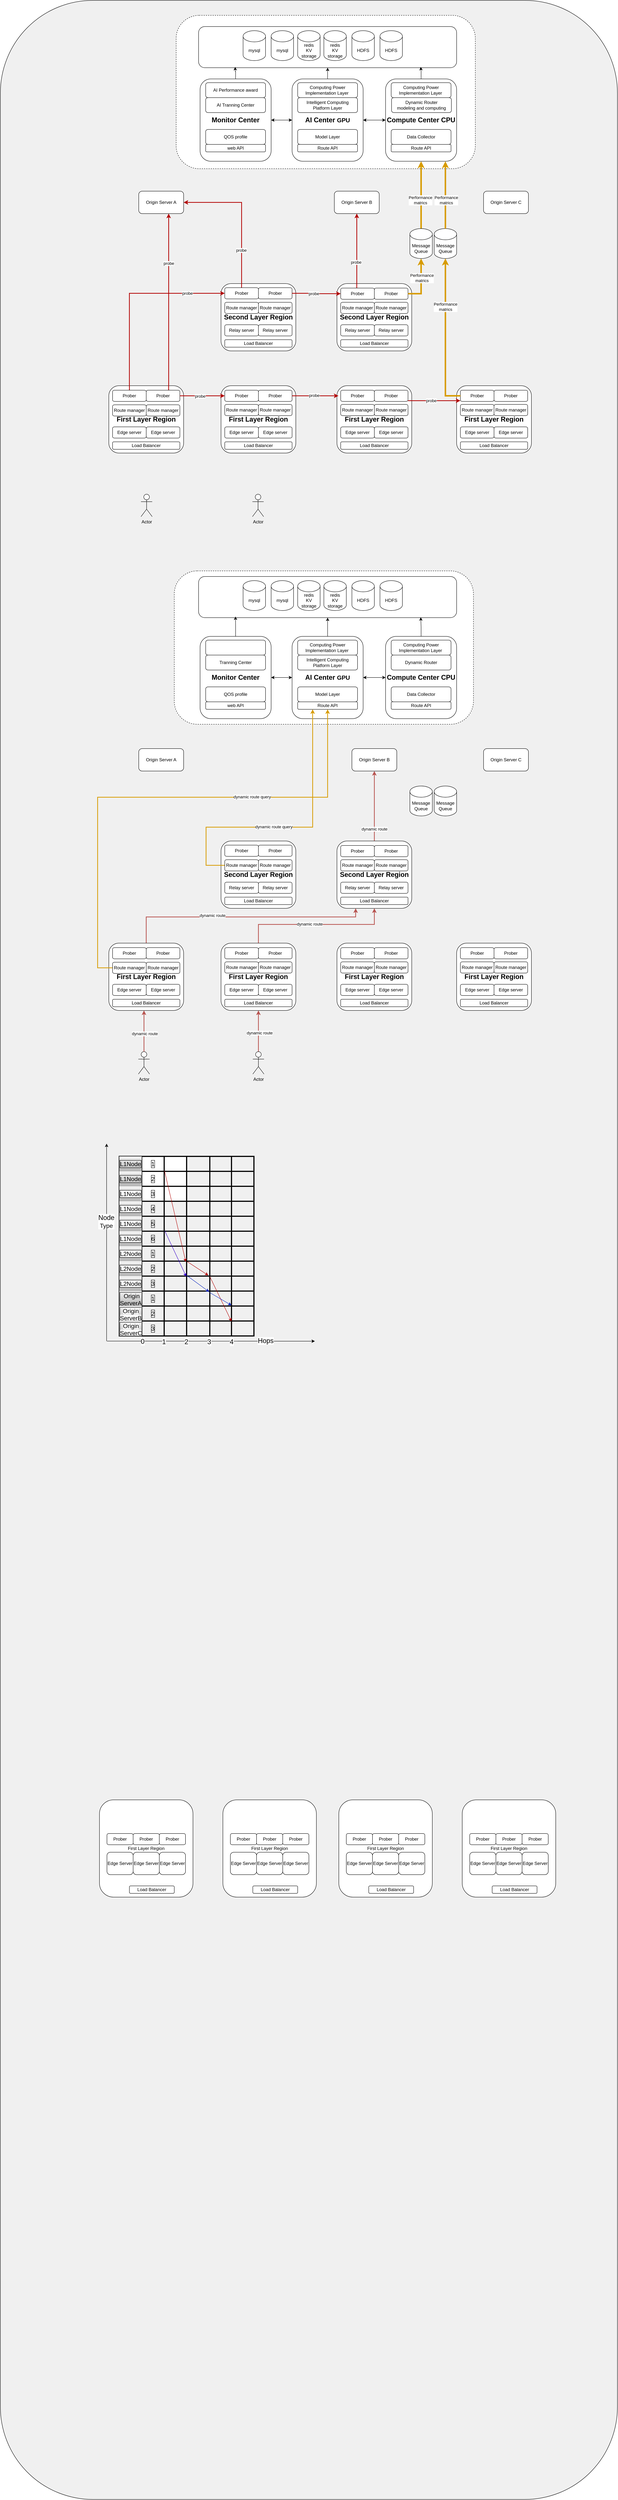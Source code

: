 <mxfile version="26.0.16">
  <diagram name="Page-1" id="P9pU9wxMOKHuX3EtcHgD">
    <mxGraphModel dx="1804" dy="1776" grid="1" gridSize="10" guides="1" tooltips="1" connect="1" arrows="1" fold="1" page="1" pageScale="1" pageWidth="850" pageHeight="1100" math="0" shadow="0">
      <root>
        <mxCell id="0" />
        <mxCell id="1" parent="0" />
        <mxCell id="ZZ9XeQo50VW3FPfhGWlt-1" value="" style="rounded=1;whiteSpace=wrap;html=1;gradientColor=none;fillStyle=auto;fillColor=#F0F0F0;strokeWidth=1;labelBorderColor=default;strokeColor=default;" parent="1" vertex="1">
          <mxGeometry x="-850" y="-570" width="1650" height="6680" as="geometry" />
        </mxCell>
        <mxCell id="4Ldmg-od4h7rYNVdyfpD-9" value="" style="rounded=1;whiteSpace=wrap;html=1;dashed=1;" vertex="1" parent="1">
          <mxGeometry x="-385" y="955" width="800" height="410" as="geometry" />
        </mxCell>
        <mxCell id="4Ldmg-od4h7rYNVdyfpD-8" value="" style="rounded=1;whiteSpace=wrap;html=1;dashed=1;" vertex="1" parent="1">
          <mxGeometry x="-380" y="-530" width="800" height="410" as="geometry" />
        </mxCell>
        <mxCell id="ZZ9XeQo50VW3FPfhGWlt-7" value="Origin Server A" style="rounded=1;whiteSpace=wrap;html=1;" parent="1" vertex="1">
          <mxGeometry x="-480" y="-60" width="120" height="60" as="geometry" />
        </mxCell>
        <mxCell id="ZZ9XeQo50VW3FPfhGWlt-12" value="Message&lt;div&gt;Queue&lt;/div&gt;" style="shape=cylinder3;whiteSpace=wrap;html=1;boundedLbl=1;backgroundOutline=1;size=15;" parent="1" vertex="1">
          <mxGeometry x="310" y="40" width="60" height="80" as="geometry" />
        </mxCell>
        <mxCell id="ZZ9XeQo50VW3FPfhGWlt-19" value="Trainer" style="rounded=1;whiteSpace=wrap;html=1;" parent="1" vertex="1">
          <mxGeometry x="-20" y="-320" width="90" height="40" as="geometry" />
        </mxCell>
        <mxCell id="ZZ9XeQo50VW3FPfhGWlt-397" style="edgeStyle=orthogonalEdgeStyle;rounded=0;orthogonalLoop=1;jettySize=auto;html=1;entryX=0.5;entryY=1;entryDx=0;entryDy=0;" parent="1" source="ZZ9XeQo50VW3FPfhGWlt-20" target="ZZ9XeQo50VW3FPfhGWlt-395" edge="1">
          <mxGeometry relative="1" as="geometry" />
        </mxCell>
        <mxCell id="ZZ9XeQo50VW3FPfhGWlt-20" value="&lt;b&gt;&lt;font style=&quot;font-size: 18px;&quot;&gt;AI Center&amp;nbsp;&lt;/font&gt;&lt;span style=&quot;font-size: medium; background-color: transparent;&quot;&gt;GPU&lt;/span&gt;&lt;/b&gt;" style="rounded=1;whiteSpace=wrap;html=1;" parent="1" vertex="1">
          <mxGeometry x="-70" y="-360" width="190" height="220" as="geometry" />
        </mxCell>
        <mxCell id="ZZ9XeQo50VW3FPfhGWlt-21" value="Route API" style="rounded=1;whiteSpace=wrap;html=1;" parent="1" vertex="1">
          <mxGeometry x="-55" y="-185" width="160" height="20" as="geometry" />
        </mxCell>
        <mxCell id="ZZ9XeQo50VW3FPfhGWlt-23" value="&lt;span style=&quot;-webkit-font-smoothing: antialiased; box-sizing: border-box; -webkit-tap-highlight-color: rgba(0, 0, 0, 0); color: initial; line-height: var(--md-box-samantha-normal-text-line-height); overflow-anchor: auto; text-align: left; background-color: rgb(255, 255, 255);&quot;&gt;&lt;font face=&quot;Helvetica&quot; style=&quot;font-size: 12px;&quot;&gt;Intelligent Computing Platform Layer&lt;/font&gt;&lt;/span&gt;" style="rounded=1;whiteSpace=wrap;html=1;" parent="1" vertex="1">
          <mxGeometry x="-55" y="-310" width="160" height="40" as="geometry" />
        </mxCell>
        <mxCell id="ZZ9XeQo50VW3FPfhGWlt-25" value="&lt;span style=&quot;-webkit-font-smoothing: antialiased; box-sizing: border-box; -webkit-tap-highlight-color: rgba(0, 0, 0, 0); color: initial; line-height: var(--md-box-samantha-normal-text-line-height); overflow-anchor: auto; text-align: left; background-color: rgb(255, 255, 255);&quot;&gt;&lt;font style=&quot;font-size: 12px;&quot; face=&quot;Helvetica&quot;&gt;Computing Power Implementation Layer&amp;nbsp;&lt;/font&gt;&lt;/span&gt;" style="rounded=1;whiteSpace=wrap;html=1;" parent="1" vertex="1">
          <mxGeometry x="-55" y="-350" width="160" height="40" as="geometry" />
        </mxCell>
        <mxCell id="ZZ9XeQo50VW3FPfhGWlt-29" value="Origin Server B" style="rounded=1;whiteSpace=wrap;html=1;" parent="1" vertex="1">
          <mxGeometry x="43" y="-60" width="120" height="60" as="geometry" />
        </mxCell>
        <mxCell id="ZZ9XeQo50VW3FPfhGWlt-30" value="Origin Server C" style="rounded=1;whiteSpace=wrap;html=1;" parent="1" vertex="1">
          <mxGeometry x="442" y="-60" width="120" height="60" as="geometry" />
        </mxCell>
        <mxCell id="ZZ9XeQo50VW3FPfhGWlt-34" value="First Layer Region" style="rounded=1;whiteSpace=wrap;html=1;" parent="1" vertex="1">
          <mxGeometry x="-255" y="4240" width="250" height="260" as="geometry" />
        </mxCell>
        <mxCell id="ZZ9XeQo50VW3FPfhGWlt-35" value="Prober" style="rounded=1;whiteSpace=wrap;html=1;" parent="1" vertex="1">
          <mxGeometry x="-235" y="4330" width="70" height="30" as="geometry" />
        </mxCell>
        <mxCell id="ZZ9XeQo50VW3FPfhGWlt-36" value="Edge Server" style="rounded=1;whiteSpace=wrap;html=1;" parent="1" vertex="1">
          <mxGeometry x="-235" y="4380" width="70" height="60" as="geometry" />
        </mxCell>
        <mxCell id="ZZ9XeQo50VW3FPfhGWlt-37" value="Edge Server" style="rounded=1;whiteSpace=wrap;html=1;" parent="1" vertex="1">
          <mxGeometry x="-165" y="4380" width="70" height="60" as="geometry" />
        </mxCell>
        <mxCell id="ZZ9XeQo50VW3FPfhGWlt-38" value="Edge Server" style="rounded=1;whiteSpace=wrap;html=1;" parent="1" vertex="1">
          <mxGeometry x="-95" y="4380" width="70" height="60" as="geometry" />
        </mxCell>
        <mxCell id="ZZ9XeQo50VW3FPfhGWlt-39" value="Load Balancer" style="rounded=1;whiteSpace=wrap;html=1;" parent="1" vertex="1">
          <mxGeometry x="-175" y="4470" width="120" height="20" as="geometry" />
        </mxCell>
        <mxCell id="ZZ9XeQo50VW3FPfhGWlt-40" value="Prober" style="rounded=1;whiteSpace=wrap;html=1;" parent="1" vertex="1">
          <mxGeometry x="-165" y="4330" width="70" height="30" as="geometry" />
        </mxCell>
        <mxCell id="ZZ9XeQo50VW3FPfhGWlt-41" value="Prober" style="rounded=1;whiteSpace=wrap;html=1;" parent="1" vertex="1">
          <mxGeometry x="-95" y="4330" width="70" height="30" as="geometry" />
        </mxCell>
        <mxCell id="ZZ9XeQo50VW3FPfhGWlt-42" value="First Layer Region" style="rounded=1;whiteSpace=wrap;html=1;" parent="1" vertex="1">
          <mxGeometry x="-585" y="4240" width="250" height="260" as="geometry" />
        </mxCell>
        <mxCell id="ZZ9XeQo50VW3FPfhGWlt-43" value="Prober" style="rounded=1;whiteSpace=wrap;html=1;" parent="1" vertex="1">
          <mxGeometry x="-565" y="4330" width="70" height="30" as="geometry" />
        </mxCell>
        <mxCell id="ZZ9XeQo50VW3FPfhGWlt-44" value="Edge Server" style="rounded=1;whiteSpace=wrap;html=1;" parent="1" vertex="1">
          <mxGeometry x="-565" y="4380" width="70" height="60" as="geometry" />
        </mxCell>
        <mxCell id="ZZ9XeQo50VW3FPfhGWlt-45" value="Edge Server" style="rounded=1;whiteSpace=wrap;html=1;" parent="1" vertex="1">
          <mxGeometry x="-495" y="4380" width="70" height="60" as="geometry" />
        </mxCell>
        <mxCell id="ZZ9XeQo50VW3FPfhGWlt-46" value="Edge Server" style="rounded=1;whiteSpace=wrap;html=1;" parent="1" vertex="1">
          <mxGeometry x="-425" y="4380" width="70" height="60" as="geometry" />
        </mxCell>
        <mxCell id="ZZ9XeQo50VW3FPfhGWlt-47" value="Load Balancer" style="rounded=1;whiteSpace=wrap;html=1;" parent="1" vertex="1">
          <mxGeometry x="-505" y="4470" width="120" height="20" as="geometry" />
        </mxCell>
        <mxCell id="ZZ9XeQo50VW3FPfhGWlt-48" value="Prober" style="rounded=1;whiteSpace=wrap;html=1;" parent="1" vertex="1">
          <mxGeometry x="-495" y="4330" width="70" height="30" as="geometry" />
        </mxCell>
        <mxCell id="ZZ9XeQo50VW3FPfhGWlt-49" value="Prober" style="rounded=1;whiteSpace=wrap;html=1;" parent="1" vertex="1">
          <mxGeometry x="-425" y="4330" width="70" height="30" as="geometry" />
        </mxCell>
        <mxCell id="ZZ9XeQo50VW3FPfhGWlt-50" value="&lt;font style=&quot;font-size: 18px;&quot;&gt;&lt;b&gt;Second Layer Region&lt;/b&gt;&lt;/font&gt;" style="rounded=1;whiteSpace=wrap;html=1;glass=0;shadow=0;" parent="1" vertex="1">
          <mxGeometry x="-260" y="187" width="200" height="180" as="geometry" />
        </mxCell>
        <mxCell id="ZZ9XeQo50VW3FPfhGWlt-151" style="edgeStyle=orthogonalEdgeStyle;rounded=0;orthogonalLoop=1;jettySize=auto;html=1;entryX=1;entryY=0.5;entryDx=0;entryDy=0;fillColor=#e51400;strokeColor=#B20000;strokeWidth=2;" parent="1" source="ZZ9XeQo50VW3FPfhGWlt-51" target="ZZ9XeQo50VW3FPfhGWlt-7" edge="1">
          <mxGeometry relative="1" as="geometry">
            <Array as="points">
              <mxPoint x="-205" y="-30" />
            </Array>
          </mxGeometry>
        </mxCell>
        <mxCell id="ZZ9XeQo50VW3FPfhGWlt-257" value="probe" style="edgeLabel;html=1;align=center;verticalAlign=middle;resizable=0;points=[];" parent="ZZ9XeQo50VW3FPfhGWlt-151" vertex="1" connectable="0">
          <mxGeometry x="-0.478" y="1" relative="1" as="geometry">
            <mxPoint as="offset" />
          </mxGeometry>
        </mxCell>
        <mxCell id="ZZ9XeQo50VW3FPfhGWlt-51" value="Prober" style="rounded=1;whiteSpace=wrap;html=1;" parent="1" vertex="1">
          <mxGeometry x="-250" y="198" width="90" height="30" as="geometry" />
        </mxCell>
        <mxCell id="ZZ9XeQo50VW3FPfhGWlt-55" value="Load Balancer" style="rounded=1;whiteSpace=wrap;html=1;" parent="1" vertex="1">
          <mxGeometry x="-250" y="337" width="180" height="20" as="geometry" />
        </mxCell>
        <mxCell id="ZZ9XeQo50VW3FPfhGWlt-153" style="edgeStyle=orthogonalEdgeStyle;rounded=0;orthogonalLoop=1;jettySize=auto;html=1;entryX=0;entryY=0.5;entryDx=0;entryDy=0;" parent="1" source="ZZ9XeQo50VW3FPfhGWlt-56" target="ZZ9XeQo50VW3FPfhGWlt-77" edge="1">
          <mxGeometry relative="1" as="geometry" />
        </mxCell>
        <mxCell id="ZZ9XeQo50VW3FPfhGWlt-56" value="Prober" style="rounded=1;whiteSpace=wrap;html=1;" parent="1" vertex="1">
          <mxGeometry x="-160" y="198" width="90" height="30" as="geometry" />
        </mxCell>
        <mxCell id="ZZ9XeQo50VW3FPfhGWlt-5" value="Relay server" style="rounded=1;whiteSpace=wrap;html=1;" parent="1" vertex="1">
          <mxGeometry x="-250" y="297" width="90" height="30" as="geometry" />
        </mxCell>
        <mxCell id="ZZ9XeQo50VW3FPfhGWlt-58" value="Relay server" style="rounded=1;whiteSpace=wrap;html=1;" parent="1" vertex="1">
          <mxGeometry x="-160" y="297" width="90" height="30" as="geometry" />
        </mxCell>
        <mxCell id="ZZ9XeQo50VW3FPfhGWlt-60" value="First Layer Region" style="rounded=1;whiteSpace=wrap;html=1;" parent="1" vertex="1">
          <mxGeometry x="385" y="4240" width="250" height="260" as="geometry" />
        </mxCell>
        <mxCell id="ZZ9XeQo50VW3FPfhGWlt-61" value="Prober" style="rounded=1;whiteSpace=wrap;html=1;" parent="1" vertex="1">
          <mxGeometry x="405" y="4330" width="70" height="30" as="geometry" />
        </mxCell>
        <mxCell id="ZZ9XeQo50VW3FPfhGWlt-62" value="Edge Server" style="rounded=1;whiteSpace=wrap;html=1;" parent="1" vertex="1">
          <mxGeometry x="405" y="4380" width="70" height="60" as="geometry" />
        </mxCell>
        <mxCell id="ZZ9XeQo50VW3FPfhGWlt-63" value="Edge Server" style="rounded=1;whiteSpace=wrap;html=1;" parent="1" vertex="1">
          <mxGeometry x="475" y="4380" width="70" height="60" as="geometry" />
        </mxCell>
        <mxCell id="ZZ9XeQo50VW3FPfhGWlt-64" value="Edge Server" style="rounded=1;whiteSpace=wrap;html=1;" parent="1" vertex="1">
          <mxGeometry x="545" y="4380" width="70" height="60" as="geometry" />
        </mxCell>
        <mxCell id="ZZ9XeQo50VW3FPfhGWlt-65" value="Load Balancer" style="rounded=1;whiteSpace=wrap;html=1;" parent="1" vertex="1">
          <mxGeometry x="465" y="4470" width="120" height="20" as="geometry" />
        </mxCell>
        <mxCell id="ZZ9XeQo50VW3FPfhGWlt-66" value="Prober" style="rounded=1;whiteSpace=wrap;html=1;" parent="1" vertex="1">
          <mxGeometry x="475" y="4330" width="70" height="30" as="geometry" />
        </mxCell>
        <mxCell id="ZZ9XeQo50VW3FPfhGWlt-67" value="Prober" style="rounded=1;whiteSpace=wrap;html=1;" parent="1" vertex="1">
          <mxGeometry x="545" y="4330" width="70" height="30" as="geometry" />
        </mxCell>
        <mxCell id="ZZ9XeQo50VW3FPfhGWlt-68" value="First Layer Region" style="rounded=1;whiteSpace=wrap;html=1;" parent="1" vertex="1">
          <mxGeometry x="55" y="4240" width="250" height="260" as="geometry" />
        </mxCell>
        <mxCell id="ZZ9XeQo50VW3FPfhGWlt-69" value="Prober" style="rounded=1;whiteSpace=wrap;html=1;" parent="1" vertex="1">
          <mxGeometry x="75" y="4330" width="70" height="30" as="geometry" />
        </mxCell>
        <mxCell id="ZZ9XeQo50VW3FPfhGWlt-70" value="Edge Server" style="rounded=1;whiteSpace=wrap;html=1;" parent="1" vertex="1">
          <mxGeometry x="75" y="4380" width="70" height="60" as="geometry" />
        </mxCell>
        <mxCell id="ZZ9XeQo50VW3FPfhGWlt-71" value="Edge Server" style="rounded=1;whiteSpace=wrap;html=1;" parent="1" vertex="1">
          <mxGeometry x="145" y="4380" width="70" height="60" as="geometry" />
        </mxCell>
        <mxCell id="ZZ9XeQo50VW3FPfhGWlt-72" value="Edge Server" style="rounded=1;whiteSpace=wrap;html=1;" parent="1" vertex="1">
          <mxGeometry x="215" y="4380" width="70" height="60" as="geometry" />
        </mxCell>
        <mxCell id="ZZ9XeQo50VW3FPfhGWlt-73" value="Load Balancer" style="rounded=1;whiteSpace=wrap;html=1;" parent="1" vertex="1">
          <mxGeometry x="135" y="4470" width="120" height="20" as="geometry" />
        </mxCell>
        <mxCell id="ZZ9XeQo50VW3FPfhGWlt-74" value="Prober" style="rounded=1;whiteSpace=wrap;html=1;" parent="1" vertex="1">
          <mxGeometry x="145" y="4330" width="70" height="30" as="geometry" />
        </mxCell>
        <mxCell id="ZZ9XeQo50VW3FPfhGWlt-75" value="Prober" style="rounded=1;whiteSpace=wrap;html=1;" parent="1" vertex="1">
          <mxGeometry x="215" y="4330" width="70" height="30" as="geometry" />
        </mxCell>
        <mxCell id="ZZ9XeQo50VW3FPfhGWlt-76" value="&lt;font style=&quot;font-size: 18px;&quot;&gt;&lt;b&gt;Second Layer Region&lt;/b&gt;&lt;/font&gt;" style="rounded=1;whiteSpace=wrap;html=1;" parent="1" vertex="1">
          <mxGeometry x="50" y="187" width="200" height="180" as="geometry" />
        </mxCell>
        <mxCell id="ZZ9XeQo50VW3FPfhGWlt-250" style="edgeStyle=orthogonalEdgeStyle;rounded=0;orthogonalLoop=1;jettySize=auto;html=1;entryX=0.5;entryY=1;entryDx=0;entryDy=0;fillColor=#e51400;strokeColor=#B20000;strokeWidth=2;" parent="1" source="ZZ9XeQo50VW3FPfhGWlt-77" target="ZZ9XeQo50VW3FPfhGWlt-29" edge="1">
          <mxGeometry relative="1" as="geometry">
            <Array as="points">
              <mxPoint x="103" y="150" />
              <mxPoint x="103" y="150" />
            </Array>
          </mxGeometry>
        </mxCell>
        <mxCell id="ZZ9XeQo50VW3FPfhGWlt-262" value="probe" style="edgeLabel;html=1;align=center;verticalAlign=middle;resizable=0;points=[];" parent="ZZ9XeQo50VW3FPfhGWlt-250" vertex="1" connectable="0">
          <mxGeometry x="-0.306" y="2" relative="1" as="geometry">
            <mxPoint as="offset" />
          </mxGeometry>
        </mxCell>
        <mxCell id="ZZ9XeQo50VW3FPfhGWlt-77" value="Prober" style="rounded=1;whiteSpace=wrap;html=1;" parent="1" vertex="1">
          <mxGeometry x="60" y="199" width="90" height="30" as="geometry" />
        </mxCell>
        <mxCell id="ZZ9XeQo50VW3FPfhGWlt-78" value="Load Balancer" style="rounded=1;whiteSpace=wrap;html=1;" parent="1" vertex="1">
          <mxGeometry x="60" y="337" width="180" height="20" as="geometry" />
        </mxCell>
        <mxCell id="ZZ9XeQo50VW3FPfhGWlt-79" value="Prober" style="rounded=1;whiteSpace=wrap;html=1;" parent="1" vertex="1">
          <mxGeometry x="150" y="199" width="90" height="30" as="geometry" />
        </mxCell>
        <mxCell id="ZZ9XeQo50VW3FPfhGWlt-80" value="Relay server" style="rounded=1;whiteSpace=wrap;html=1;" parent="1" vertex="1">
          <mxGeometry x="60" y="297" width="90" height="30" as="geometry" />
        </mxCell>
        <mxCell id="ZZ9XeQo50VW3FPfhGWlt-81" value="Relay server" style="rounded=1;whiteSpace=wrap;html=1;" parent="1" vertex="1">
          <mxGeometry x="150" y="297" width="90" height="30" as="geometry" />
        </mxCell>
        <mxCell id="ZZ9XeQo50VW3FPfhGWlt-254" style="edgeStyle=orthogonalEdgeStyle;rounded=0;orthogonalLoop=1;jettySize=auto;html=1;entryX=0.5;entryY=1;entryDx=0;entryDy=0;fillColor=#ffcd28;gradientColor=#ffa500;strokeColor=#d79b00;strokeWidth=4;" parent="1" source="ZZ9XeQo50VW3FPfhGWlt-82" target="ZZ9XeQo50VW3FPfhGWlt-111" edge="1">
          <mxGeometry relative="1" as="geometry" />
        </mxCell>
        <mxCell id="ZZ9XeQo50VW3FPfhGWlt-267" value="Performance&lt;div&gt;matrics&lt;/div&gt;" style="edgeLabel;html=1;align=center;verticalAlign=middle;resizable=0;points=[];" parent="ZZ9XeQo50VW3FPfhGWlt-254" vertex="1" connectable="0">
          <mxGeometry x="-0.267" y="2" relative="1" as="geometry">
            <mxPoint y="-10" as="offset" />
          </mxGeometry>
        </mxCell>
        <mxCell id="ZZ9XeQo50VW3FPfhGWlt-82" value="Message&lt;div&gt;Queue&lt;/div&gt;" style="shape=cylinder3;whiteSpace=wrap;html=1;boundedLbl=1;backgroundOutline=1;size=15;" parent="1" vertex="1">
          <mxGeometry x="245" y="40" width="60" height="80" as="geometry" />
        </mxCell>
        <mxCell id="ZZ9XeQo50VW3FPfhGWlt-83" value="&lt;font style=&quot;font-size: 18px;&quot;&gt;&lt;b&gt;First Layer Region&lt;/b&gt;&lt;/font&gt;" style="rounded=1;whiteSpace=wrap;html=1;" parent="1" vertex="1">
          <mxGeometry x="-560" y="460" width="200" height="180" as="geometry" />
        </mxCell>
        <mxCell id="ZZ9XeQo50VW3FPfhGWlt-150" style="edgeStyle=orthogonalEdgeStyle;rounded=0;orthogonalLoop=1;jettySize=auto;html=1;entryX=0;entryY=0.5;entryDx=0;entryDy=0;strokeWidth=2;fillColor=#e51400;strokeColor=#B20000;" parent="1" source="ZZ9XeQo50VW3FPfhGWlt-84" target="ZZ9XeQo50VW3FPfhGWlt-51" edge="1">
          <mxGeometry relative="1" as="geometry">
            <Array as="points">
              <mxPoint x="-505" y="213" />
            </Array>
          </mxGeometry>
        </mxCell>
        <mxCell id="ZZ9XeQo50VW3FPfhGWlt-259" value="probe" style="edgeLabel;html=1;align=center;verticalAlign=middle;resizable=0;points=[];" parent="ZZ9XeQo50VW3FPfhGWlt-150" vertex="1" connectable="0">
          <mxGeometry x="0.611" relative="1" as="geometry">
            <mxPoint as="offset" />
          </mxGeometry>
        </mxCell>
        <mxCell id="ZZ9XeQo50VW3FPfhGWlt-84" value="Prober" style="rounded=1;whiteSpace=wrap;html=1;" parent="1" vertex="1">
          <mxGeometry x="-550" y="472" width="90" height="30" as="geometry" />
        </mxCell>
        <mxCell id="ZZ9XeQo50VW3FPfhGWlt-85" value="Load Balancer" style="rounded=1;whiteSpace=wrap;html=1;" parent="1" vertex="1">
          <mxGeometry x="-550" y="610" width="180" height="20" as="geometry" />
        </mxCell>
        <mxCell id="ZZ9XeQo50VW3FPfhGWlt-158" style="edgeStyle=orthogonalEdgeStyle;rounded=0;orthogonalLoop=1;jettySize=auto;html=1;fillColor=#e51400;strokeColor=#B20000;strokeWidth=2;" parent="1" source="ZZ9XeQo50VW3FPfhGWlt-86" edge="1">
          <mxGeometry relative="1" as="geometry">
            <mxPoint x="-400" as="targetPoint" />
            <Array as="points">
              <mxPoint x="-400" />
            </Array>
          </mxGeometry>
        </mxCell>
        <mxCell id="ZZ9XeQo50VW3FPfhGWlt-258" value="probe" style="edgeLabel;html=1;align=center;verticalAlign=middle;resizable=0;points=[];" parent="ZZ9XeQo50VW3FPfhGWlt-158" vertex="1" connectable="0">
          <mxGeometry x="0.439" relative="1" as="geometry">
            <mxPoint as="offset" />
          </mxGeometry>
        </mxCell>
        <mxCell id="ZZ9XeQo50VW3FPfhGWlt-86" value="Prober" style="rounded=1;whiteSpace=wrap;html=1;" parent="1" vertex="1">
          <mxGeometry x="-460" y="472" width="90" height="30" as="geometry" />
        </mxCell>
        <mxCell id="ZZ9XeQo50VW3FPfhGWlt-87" value="Edge server" style="rounded=1;whiteSpace=wrap;html=1;" parent="1" vertex="1">
          <mxGeometry x="-550" y="570" width="90" height="30" as="geometry" />
        </mxCell>
        <mxCell id="ZZ9XeQo50VW3FPfhGWlt-88" value="Edge server" style="rounded=1;whiteSpace=wrap;html=1;" parent="1" vertex="1">
          <mxGeometry x="-460" y="570" width="90" height="30" as="geometry" />
        </mxCell>
        <mxCell id="ZZ9XeQo50VW3FPfhGWlt-89" value="&lt;font style=&quot;font-size: 18px;&quot;&gt;&lt;b&gt;First Layer Region&lt;/b&gt;&lt;/font&gt;" style="rounded=1;whiteSpace=wrap;html=1;" parent="1" vertex="1">
          <mxGeometry x="-260" y="460" width="200" height="180" as="geometry" />
        </mxCell>
        <mxCell id="ZZ9XeQo50VW3FPfhGWlt-90" value="Prober" style="rounded=1;whiteSpace=wrap;html=1;" parent="1" vertex="1">
          <mxGeometry x="-250" y="472" width="90" height="30" as="geometry" />
        </mxCell>
        <mxCell id="ZZ9XeQo50VW3FPfhGWlt-91" value="Load Balancer" style="rounded=1;whiteSpace=wrap;html=1;" parent="1" vertex="1">
          <mxGeometry x="-250" y="610" width="180" height="20" as="geometry" />
        </mxCell>
        <mxCell id="ZZ9XeQo50VW3FPfhGWlt-92" value="Prober" style="rounded=1;whiteSpace=wrap;html=1;" parent="1" vertex="1">
          <mxGeometry x="-160" y="472" width="90" height="30" as="geometry" />
        </mxCell>
        <mxCell id="ZZ9XeQo50VW3FPfhGWlt-93" value="Edge server" style="rounded=1;whiteSpace=wrap;html=1;" parent="1" vertex="1">
          <mxGeometry x="-250" y="570" width="90" height="30" as="geometry" />
        </mxCell>
        <mxCell id="ZZ9XeQo50VW3FPfhGWlt-94" value="Edge server" style="rounded=1;whiteSpace=wrap;html=1;" parent="1" vertex="1">
          <mxGeometry x="-160" y="570" width="90" height="30" as="geometry" />
        </mxCell>
        <mxCell id="ZZ9XeQo50VW3FPfhGWlt-95" value="&lt;font style=&quot;font-size: 18px;&quot;&gt;&lt;b&gt;First Layer Region&lt;/b&gt;&lt;/font&gt;" style="rounded=1;whiteSpace=wrap;html=1;" parent="1" vertex="1">
          <mxGeometry x="50" y="460" width="200" height="180" as="geometry" />
        </mxCell>
        <mxCell id="ZZ9XeQo50VW3FPfhGWlt-96" value="Prober" style="rounded=1;whiteSpace=wrap;html=1;" parent="1" vertex="1">
          <mxGeometry x="60" y="472" width="90" height="30" as="geometry" />
        </mxCell>
        <mxCell id="ZZ9XeQo50VW3FPfhGWlt-97" value="Load Balancer" style="rounded=1;whiteSpace=wrap;html=1;" parent="1" vertex="1">
          <mxGeometry x="60" y="610" width="180" height="20" as="geometry" />
        </mxCell>
        <mxCell id="ZZ9XeQo50VW3FPfhGWlt-98" value="Prober" style="rounded=1;whiteSpace=wrap;html=1;" parent="1" vertex="1">
          <mxGeometry x="150" y="472" width="90" height="30" as="geometry" />
        </mxCell>
        <mxCell id="ZZ9XeQo50VW3FPfhGWlt-99" value="Edge server" style="rounded=1;whiteSpace=wrap;html=1;" parent="1" vertex="1">
          <mxGeometry x="60" y="570" width="90" height="30" as="geometry" />
        </mxCell>
        <mxCell id="ZZ9XeQo50VW3FPfhGWlt-100" value="Edge server" style="rounded=1;whiteSpace=wrap;html=1;" parent="1" vertex="1">
          <mxGeometry x="150" y="570" width="90" height="30" as="geometry" />
        </mxCell>
        <mxCell id="ZZ9XeQo50VW3FPfhGWlt-101" value="&lt;font style=&quot;font-size: 18px;&quot;&gt;&lt;b&gt;First Layer Region&lt;/b&gt;&lt;/font&gt;" style="rounded=1;whiteSpace=wrap;html=1;" parent="1" vertex="1">
          <mxGeometry x="370" y="460" width="200" height="180" as="geometry" />
        </mxCell>
        <mxCell id="ZZ9XeQo50VW3FPfhGWlt-102" value="Prober" style="rounded=1;whiteSpace=wrap;html=1;" parent="1" vertex="1">
          <mxGeometry x="380" y="472" width="90" height="30" as="geometry" />
        </mxCell>
        <mxCell id="ZZ9XeQo50VW3FPfhGWlt-103" value="Load Balancer" style="rounded=1;whiteSpace=wrap;html=1;" parent="1" vertex="1">
          <mxGeometry x="380" y="610" width="180" height="20" as="geometry" />
        </mxCell>
        <mxCell id="ZZ9XeQo50VW3FPfhGWlt-104" value="Prober" style="rounded=1;whiteSpace=wrap;html=1;" parent="1" vertex="1">
          <mxGeometry x="470" y="472" width="90" height="30" as="geometry" />
        </mxCell>
        <mxCell id="ZZ9XeQo50VW3FPfhGWlt-105" value="Edge server" style="rounded=1;whiteSpace=wrap;html=1;" parent="1" vertex="1">
          <mxGeometry x="380" y="570" width="90" height="30" as="geometry" />
        </mxCell>
        <mxCell id="ZZ9XeQo50VW3FPfhGWlt-106" value="Edge server" style="rounded=1;whiteSpace=wrap;html=1;" parent="1" vertex="1">
          <mxGeometry x="470" y="570" width="90" height="30" as="geometry" />
        </mxCell>
        <mxCell id="ZZ9XeQo50VW3FPfhGWlt-107" value="Actor" style="shape=umlActor;verticalLabelPosition=bottom;verticalAlign=top;html=1;outlineConnect=0;" parent="1" vertex="1">
          <mxGeometry x="-474" y="750" width="30" height="60" as="geometry" />
        </mxCell>
        <mxCell id="ZZ9XeQo50VW3FPfhGWlt-108" value="&lt;span style=&quot;-webkit-font-smoothing: antialiased; box-sizing: border-box; -webkit-tap-highlight-color: rgba(0, 0, 0, 0); color: initial; line-height: var(--md-box-samantha-normal-text-line-height); overflow-anchor: auto; text-align: left; background-color: rgb(255, 255, 255);&quot;&gt;&lt;font face=&quot;Helvetica&quot; style=&quot;font-size: 12px;&quot;&gt;Model Layer&lt;/font&gt;&lt;/span&gt;" style="rounded=1;whiteSpace=wrap;html=1;" parent="1" vertex="1">
          <mxGeometry x="-55" y="-225" width="160" height="40" as="geometry" />
        </mxCell>
        <mxCell id="ZZ9XeQo50VW3FPfhGWlt-110" value="Trainer" style="rounded=1;whiteSpace=wrap;html=1;" parent="1" vertex="1">
          <mxGeometry x="230" y="-320" width="90" height="40" as="geometry" />
        </mxCell>
        <mxCell id="ZZ9XeQo50VW3FPfhGWlt-111" value="&lt;font style=&quot;font-size: 18px;&quot;&gt;&lt;b&gt;Compute Center&amp;nbsp;&lt;span style=&quot;background-color: transparent;&quot;&gt;CPU&lt;/span&gt;&lt;/b&gt;&lt;/font&gt;" style="rounded=1;whiteSpace=wrap;html=1;" parent="1" vertex="1">
          <mxGeometry x="180" y="-360" width="190" height="220" as="geometry" />
        </mxCell>
        <mxCell id="ZZ9XeQo50VW3FPfhGWlt-112" value="Route API" style="rounded=1;whiteSpace=wrap;html=1;" parent="1" vertex="1">
          <mxGeometry x="195" y="-185" width="160" height="20" as="geometry" />
        </mxCell>
        <mxCell id="ZZ9XeQo50VW3FPfhGWlt-113" value="&lt;div style=&quot;&quot;&gt;&lt;span style=&quot;background-color: rgb(255, 255, 255);&quot;&gt;Dynamic Router&lt;/span&gt;&lt;/div&gt;&lt;div style=&quot;&quot;&gt;&lt;span style=&quot;background-color: rgb(255, 255, 255);&quot;&gt;modeling and computing&lt;/span&gt;&lt;/div&gt;" style="rounded=1;whiteSpace=wrap;html=1;align=center;" parent="1" vertex="1">
          <mxGeometry x="196" y="-310" width="160" height="40" as="geometry" />
        </mxCell>
        <mxCell id="ZZ9XeQo50VW3FPfhGWlt-114" value="&lt;span style=&quot;-webkit-font-smoothing: antialiased; box-sizing: border-box; -webkit-tap-highlight-color: rgba(0, 0, 0, 0); color: initial; line-height: var(--md-box-samantha-normal-text-line-height); overflow-anchor: auto; text-align: left; background-color: rgb(255, 255, 255);&quot;&gt;&lt;font style=&quot;font-size: 12px;&quot; face=&quot;Helvetica&quot;&gt;Computing Power Implementation Layer&amp;nbsp;&lt;/font&gt;&lt;/span&gt;" style="rounded=1;whiteSpace=wrap;html=1;" parent="1" vertex="1">
          <mxGeometry x="195" y="-350" width="160" height="40" as="geometry" />
        </mxCell>
        <mxCell id="ZZ9XeQo50VW3FPfhGWlt-115" value="&lt;span style=&quot;-webkit-font-smoothing: antialiased; box-sizing: border-box; -webkit-tap-highlight-color: rgba(0, 0, 0, 0); color: initial; line-height: var(--md-box-samantha-normal-text-line-height); overflow-anchor: auto; text-align: left; background-color: rgb(255, 255, 255);&quot;&gt;&lt;font face=&quot;Helvetica&quot; style=&quot;font-size: 12px;&quot;&gt;Data Collector&lt;/font&gt;&lt;/span&gt;" style="rounded=1;whiteSpace=wrap;html=1;" parent="1" vertex="1">
          <mxGeometry x="195" y="-225" width="160" height="40" as="geometry" />
        </mxCell>
        <mxCell id="ZZ9XeQo50VW3FPfhGWlt-117" value="Trainer" style="rounded=1;whiteSpace=wrap;html=1;" parent="1" vertex="1">
          <mxGeometry x="-266" y="-320" width="90" height="40" as="geometry" />
        </mxCell>
        <mxCell id="ZZ9XeQo50VW3FPfhGWlt-118" value="&lt;font style=&quot;font-size: 18px;&quot;&gt;&lt;b&gt;Monitor Center&lt;/b&gt;&lt;/font&gt;" style="rounded=1;whiteSpace=wrap;html=1;" parent="1" vertex="1">
          <mxGeometry x="-316" y="-360" width="190" height="220" as="geometry" />
        </mxCell>
        <mxCell id="ZZ9XeQo50VW3FPfhGWlt-119" value="web API" style="rounded=1;whiteSpace=wrap;html=1;" parent="1" vertex="1">
          <mxGeometry x="-301" y="-185" width="160" height="20" as="geometry" />
        </mxCell>
        <mxCell id="ZZ9XeQo50VW3FPfhGWlt-120" value="AI Tranning Center" style="rounded=1;whiteSpace=wrap;html=1;" parent="1" vertex="1">
          <mxGeometry x="-301" y="-310" width="160" height="40" as="geometry" />
        </mxCell>
        <mxCell id="ZZ9XeQo50VW3FPfhGWlt-121" value="AI Performance award" style="rounded=1;whiteSpace=wrap;html=1;" parent="1" vertex="1">
          <mxGeometry x="-301" y="-350" width="160" height="40" as="geometry" />
        </mxCell>
        <mxCell id="ZZ9XeQo50VW3FPfhGWlt-122" value="&lt;span style=&quot;text-align: left; background-color: rgb(255, 255, 255);&quot;&gt;QOS profile&lt;/span&gt;" style="rounded=1;whiteSpace=wrap;html=1;" parent="1" vertex="1">
          <mxGeometry x="-301" y="-225" width="160" height="40" as="geometry" />
        </mxCell>
        <mxCell id="ZZ9XeQo50VW3FPfhGWlt-129" value="Route manager" style="rounded=1;whiteSpace=wrap;html=1;" parent="1" vertex="1">
          <mxGeometry x="-250" y="237" width="90" height="30" as="geometry" />
        </mxCell>
        <mxCell id="ZZ9XeQo50VW3FPfhGWlt-130" value="Route manager" style="rounded=1;whiteSpace=wrap;html=1;" parent="1" vertex="1">
          <mxGeometry x="-160" y="237" width="90" height="30" as="geometry" />
        </mxCell>
        <mxCell id="ZZ9XeQo50VW3FPfhGWlt-132" value="Route manager" style="rounded=1;whiteSpace=wrap;html=1;" parent="1" vertex="1">
          <mxGeometry x="60" y="237" width="90" height="30" as="geometry" />
        </mxCell>
        <mxCell id="ZZ9XeQo50VW3FPfhGWlt-133" value="Route manager" style="rounded=1;whiteSpace=wrap;html=1;" parent="1" vertex="1">
          <mxGeometry x="150" y="237" width="90" height="30" as="geometry" />
        </mxCell>
        <mxCell id="ZZ9XeQo50VW3FPfhGWlt-134" value="Route manager" style="rounded=1;whiteSpace=wrap;html=1;" parent="1" vertex="1">
          <mxGeometry x="-550" y="511" width="90" height="30" as="geometry" />
        </mxCell>
        <mxCell id="ZZ9XeQo50VW3FPfhGWlt-135" value="Route manager" style="rounded=1;whiteSpace=wrap;html=1;" parent="1" vertex="1">
          <mxGeometry x="-460" y="511" width="90" height="30" as="geometry" />
        </mxCell>
        <mxCell id="ZZ9XeQo50VW3FPfhGWlt-136" value="Route manager" style="rounded=1;whiteSpace=wrap;html=1;" parent="1" vertex="1">
          <mxGeometry x="-250" y="510" width="90" height="30" as="geometry" />
        </mxCell>
        <mxCell id="ZZ9XeQo50VW3FPfhGWlt-137" value="Route manager" style="rounded=1;whiteSpace=wrap;html=1;" parent="1" vertex="1">
          <mxGeometry x="-160" y="510" width="90" height="30" as="geometry" />
        </mxCell>
        <mxCell id="ZZ9XeQo50VW3FPfhGWlt-138" value="Route manager" style="rounded=1;whiteSpace=wrap;html=1;" parent="1" vertex="1">
          <mxGeometry x="60" y="510" width="90" height="30" as="geometry" />
        </mxCell>
        <mxCell id="ZZ9XeQo50VW3FPfhGWlt-139" value="Route manager" style="rounded=1;whiteSpace=wrap;html=1;" parent="1" vertex="1">
          <mxGeometry x="150" y="510" width="90" height="30" as="geometry" />
        </mxCell>
        <mxCell id="ZZ9XeQo50VW3FPfhGWlt-140" value="Route manager" style="rounded=1;whiteSpace=wrap;html=1;" parent="1" vertex="1">
          <mxGeometry x="380" y="510" width="90" height="30" as="geometry" />
        </mxCell>
        <mxCell id="ZZ9XeQo50VW3FPfhGWlt-141" value="Route manager" style="rounded=1;whiteSpace=wrap;html=1;" parent="1" vertex="1">
          <mxGeometry x="470" y="510" width="90" height="30" as="geometry" />
        </mxCell>
        <mxCell id="ZZ9XeQo50VW3FPfhGWlt-143" value="Actor" style="shape=umlActor;verticalLabelPosition=bottom;verticalAlign=top;html=1;outlineConnect=0;" parent="1" vertex="1">
          <mxGeometry x="-176" y="750" width="30" height="60" as="geometry" />
        </mxCell>
        <mxCell id="ZZ9XeQo50VW3FPfhGWlt-148" style="edgeStyle=orthogonalEdgeStyle;rounded=0;orthogonalLoop=1;jettySize=auto;html=1;entryX=0.02;entryY=0.15;entryDx=0;entryDy=0;entryPerimeter=0;strokeWidth=2;fillColor=#e51400;strokeColor=#B20000;" parent="1" source="ZZ9XeQo50VW3FPfhGWlt-92" target="ZZ9XeQo50VW3FPfhGWlt-95" edge="1">
          <mxGeometry relative="1" as="geometry" />
        </mxCell>
        <mxCell id="ZZ9XeQo50VW3FPfhGWlt-261" value="probe" style="edgeLabel;html=1;align=center;verticalAlign=middle;resizable=0;points=[];" parent="ZZ9XeQo50VW3FPfhGWlt-148" vertex="1" connectable="0">
          <mxGeometry x="-0.048" y="1" relative="1" as="geometry">
            <mxPoint as="offset" />
          </mxGeometry>
        </mxCell>
        <mxCell id="ZZ9XeQo50VW3FPfhGWlt-149" style="edgeStyle=orthogonalEdgeStyle;rounded=0;orthogonalLoop=1;jettySize=auto;html=1;strokeWidth=2;fillColor=#e51400;strokeColor=#B20000;" parent="1" source="ZZ9XeQo50VW3FPfhGWlt-98" target="ZZ9XeQo50VW3FPfhGWlt-102" edge="1">
          <mxGeometry relative="1" as="geometry">
            <Array as="points">
              <mxPoint x="310" y="500" />
              <mxPoint x="310" y="500" />
            </Array>
          </mxGeometry>
        </mxCell>
        <mxCell id="ZZ9XeQo50VW3FPfhGWlt-264" value="probe" style="edgeLabel;html=1;align=center;verticalAlign=middle;resizable=0;points=[];" parent="ZZ9XeQo50VW3FPfhGWlt-149" vertex="1" connectable="0">
          <mxGeometry x="-0.114" relative="1" as="geometry">
            <mxPoint as="offset" />
          </mxGeometry>
        </mxCell>
        <mxCell id="ZZ9XeQo50VW3FPfhGWlt-154" style="edgeStyle=orthogonalEdgeStyle;rounded=0;orthogonalLoop=1;jettySize=auto;html=1;entryX=0;entryY=0.5;entryDx=0;entryDy=0;fillColor=#e51400;strokeColor=#B20000;strokeWidth=2;" parent="1" source="ZZ9XeQo50VW3FPfhGWlt-56" target="ZZ9XeQo50VW3FPfhGWlt-77" edge="1">
          <mxGeometry relative="1" as="geometry" />
        </mxCell>
        <mxCell id="ZZ9XeQo50VW3FPfhGWlt-263" value="probe" style="edgeLabel;html=1;align=center;verticalAlign=middle;resizable=0;points=[];" parent="ZZ9XeQo50VW3FPfhGWlt-154" vertex="1" connectable="0">
          <mxGeometry x="-0.115" y="-1" relative="1" as="geometry">
            <mxPoint as="offset" />
          </mxGeometry>
        </mxCell>
        <mxCell id="ZZ9XeQo50VW3FPfhGWlt-159" value="" style="endArrow=classic;startArrow=classic;html=1;rounded=0;entryX=0;entryY=0.5;entryDx=0;entryDy=0;" parent="1" source="ZZ9XeQo50VW3FPfhGWlt-20" target="ZZ9XeQo50VW3FPfhGWlt-111" edge="1">
          <mxGeometry width="50" height="50" relative="1" as="geometry">
            <mxPoint x="-60" y="-50" as="sourcePoint" />
            <mxPoint x="-10" y="-100" as="targetPoint" />
          </mxGeometry>
        </mxCell>
        <mxCell id="ZZ9XeQo50VW3FPfhGWlt-251" style="edgeStyle=orthogonalEdgeStyle;rounded=0;orthogonalLoop=1;jettySize=auto;html=1;entryX=0.5;entryY=1;entryDx=0;entryDy=0;entryPerimeter=0;fillColor=#ffcd28;gradientColor=#ffa500;strokeColor=#d79b00;strokeWidth=4;" parent="1" source="ZZ9XeQo50VW3FPfhGWlt-102" target="ZZ9XeQo50VW3FPfhGWlt-12" edge="1">
          <mxGeometry relative="1" as="geometry">
            <Array as="points">
              <mxPoint x="340" y="487" />
            </Array>
          </mxGeometry>
        </mxCell>
        <mxCell id="ZZ9XeQo50VW3FPfhGWlt-265" value="Performance&lt;div&gt;matrics&lt;/div&gt;" style="edgeLabel;html=1;align=center;verticalAlign=middle;resizable=0;points=[];" parent="ZZ9XeQo50VW3FPfhGWlt-251" vertex="1" connectable="0">
          <mxGeometry x="0.366" relative="1" as="geometry">
            <mxPoint as="offset" />
          </mxGeometry>
        </mxCell>
        <mxCell id="ZZ9XeQo50VW3FPfhGWlt-252" style="edgeStyle=orthogonalEdgeStyle;rounded=0;orthogonalLoop=1;jettySize=auto;html=1;entryX=0.5;entryY=1;entryDx=0;entryDy=0;entryPerimeter=0;fillColor=#ffcd28;gradientColor=#ffa500;strokeColor=#d79b00;strokeWidth=4;" parent="1" source="ZZ9XeQo50VW3FPfhGWlt-79" target="ZZ9XeQo50VW3FPfhGWlt-82" edge="1">
          <mxGeometry relative="1" as="geometry" />
        </mxCell>
        <mxCell id="ZZ9XeQo50VW3FPfhGWlt-369" value="Performance&lt;div&gt;matrics&lt;/div&gt;" style="edgeLabel;html=1;align=center;verticalAlign=middle;resizable=0;points=[];" parent="ZZ9XeQo50VW3FPfhGWlt-252" vertex="1" connectable="0">
          <mxGeometry x="0.194" y="-2" relative="1" as="geometry">
            <mxPoint as="offset" />
          </mxGeometry>
        </mxCell>
        <mxCell id="ZZ9XeQo50VW3FPfhGWlt-253" style="edgeStyle=orthogonalEdgeStyle;rounded=0;orthogonalLoop=1;jettySize=auto;html=1;entryX=0.842;entryY=1;entryDx=0;entryDy=0;entryPerimeter=0;fillColor=#ffcd28;gradientColor=#ffa500;strokeColor=#d79b00;strokeWidth=4;" parent="1" source="ZZ9XeQo50VW3FPfhGWlt-12" target="ZZ9XeQo50VW3FPfhGWlt-111" edge="1">
          <mxGeometry relative="1" as="geometry" />
        </mxCell>
        <mxCell id="ZZ9XeQo50VW3FPfhGWlt-266" value="Performance&lt;div&gt;matrics&lt;/div&gt;" style="edgeLabel;html=1;align=center;verticalAlign=middle;resizable=0;points=[];" parent="ZZ9XeQo50VW3FPfhGWlt-253" vertex="1" connectable="0">
          <mxGeometry x="-0.156" y="-2" relative="1" as="geometry">
            <mxPoint as="offset" />
          </mxGeometry>
        </mxCell>
        <mxCell id="ZZ9XeQo50VW3FPfhGWlt-255" value="" style="endArrow=classic;startArrow=classic;html=1;rounded=0;entryX=0;entryY=0.5;entryDx=0;entryDy=0;exitX=1;exitY=0.5;exitDx=0;exitDy=0;" parent="1" source="ZZ9XeQo50VW3FPfhGWlt-118" target="ZZ9XeQo50VW3FPfhGWlt-20" edge="1">
          <mxGeometry width="50" height="50" relative="1" as="geometry">
            <mxPoint x="-120" y="-250" as="sourcePoint" />
            <mxPoint x="-70" y="-300" as="targetPoint" />
          </mxGeometry>
        </mxCell>
        <mxCell id="ZZ9XeQo50VW3FPfhGWlt-147" style="edgeStyle=orthogonalEdgeStyle;rounded=0;orthogonalLoop=1;jettySize=auto;html=1;entryX=0;entryY=0.5;entryDx=0;entryDy=0;strokeWidth=2;fillColor=#e51400;strokeColor=#B20000;" parent="1" source="ZZ9XeQo50VW3FPfhGWlt-86" target="ZZ9XeQo50VW3FPfhGWlt-90" edge="1">
          <mxGeometry relative="1" as="geometry" />
        </mxCell>
        <mxCell id="ZZ9XeQo50VW3FPfhGWlt-260" value="probe" style="edgeLabel;html=1;align=center;verticalAlign=middle;resizable=0;points=[];" parent="ZZ9XeQo50VW3FPfhGWlt-147" vertex="1" connectable="0">
          <mxGeometry x="-0.1" y="-1" relative="1" as="geometry">
            <mxPoint as="offset" />
          </mxGeometry>
        </mxCell>
        <mxCell id="ZZ9XeQo50VW3FPfhGWlt-270" value="Origin Server A" style="rounded=1;whiteSpace=wrap;html=1;" parent="1" vertex="1">
          <mxGeometry x="-480" y="1430" width="120" height="60" as="geometry" />
        </mxCell>
        <mxCell id="ZZ9XeQo50VW3FPfhGWlt-271" value="Message&lt;div&gt;Queue&lt;/div&gt;" style="shape=cylinder3;whiteSpace=wrap;html=1;boundedLbl=1;backgroundOutline=1;size=15;" parent="1" vertex="1">
          <mxGeometry x="310" y="1530" width="60" height="80" as="geometry" />
        </mxCell>
        <mxCell id="ZZ9XeQo50VW3FPfhGWlt-272" value="Trainer" style="rounded=1;whiteSpace=wrap;html=1;" parent="1" vertex="1">
          <mxGeometry x="-20" y="1170" width="90" height="40" as="geometry" />
        </mxCell>
        <mxCell id="ZZ9XeQo50VW3FPfhGWlt-407" style="edgeStyle=orthogonalEdgeStyle;rounded=0;orthogonalLoop=1;jettySize=auto;html=1;entryX=0.5;entryY=1;entryDx=0;entryDy=0;" parent="1" source="ZZ9XeQo50VW3FPfhGWlt-273" target="ZZ9XeQo50VW3FPfhGWlt-399" edge="1">
          <mxGeometry relative="1" as="geometry" />
        </mxCell>
        <mxCell id="ZZ9XeQo50VW3FPfhGWlt-273" value="&lt;b&gt;&lt;font style=&quot;font-size: 18px;&quot;&gt;AI Center&amp;nbsp;&lt;/font&gt;&lt;span style=&quot;font-size: medium; background-color: transparent;&quot;&gt;GPU&lt;/span&gt;&lt;/b&gt;" style="rounded=1;whiteSpace=wrap;html=1;" parent="1" vertex="1">
          <mxGeometry x="-70" y="1130" width="190" height="220" as="geometry" />
        </mxCell>
        <mxCell id="ZZ9XeQo50VW3FPfhGWlt-274" value="Route API" style="rounded=1;whiteSpace=wrap;html=1;" parent="1" vertex="1">
          <mxGeometry x="-55" y="1305" width="160" height="20" as="geometry" />
        </mxCell>
        <mxCell id="ZZ9XeQo50VW3FPfhGWlt-275" value="&lt;span style=&quot;-webkit-font-smoothing: antialiased; box-sizing: border-box; -webkit-tap-highlight-color: rgba(0, 0, 0, 0); color: initial; line-height: var(--md-box-samantha-normal-text-line-height); overflow-anchor: auto; text-align: left; background-color: rgb(255, 255, 255);&quot;&gt;&lt;font face=&quot;Helvetica&quot; style=&quot;font-size: 12px;&quot;&gt;Intelligent Computing Platform Layer&lt;/font&gt;&lt;/span&gt;" style="rounded=1;whiteSpace=wrap;html=1;" parent="1" vertex="1">
          <mxGeometry x="-55" y="1180" width="160" height="40" as="geometry" />
        </mxCell>
        <mxCell id="ZZ9XeQo50VW3FPfhGWlt-276" value="&lt;span style=&quot;-webkit-font-smoothing: antialiased; box-sizing: border-box; -webkit-tap-highlight-color: rgba(0, 0, 0, 0); color: initial; line-height: var(--md-box-samantha-normal-text-line-height); overflow-anchor: auto; text-align: left; background-color: rgb(255, 255, 255);&quot;&gt;&lt;font style=&quot;font-size: 12px;&quot; face=&quot;Helvetica&quot;&gt;Computing Power Implementation Layer&amp;nbsp;&lt;/font&gt;&lt;/span&gt;" style="rounded=1;whiteSpace=wrap;html=1;" parent="1" vertex="1">
          <mxGeometry x="-55" y="1140" width="160" height="40" as="geometry" />
        </mxCell>
        <mxCell id="ZZ9XeQo50VW3FPfhGWlt-277" value="Origin Server B" style="rounded=1;whiteSpace=wrap;html=1;" parent="1" vertex="1">
          <mxGeometry x="90" y="1430" width="120" height="60" as="geometry" />
        </mxCell>
        <mxCell id="ZZ9XeQo50VW3FPfhGWlt-278" value="Origin Server C" style="rounded=1;whiteSpace=wrap;html=1;" parent="1" vertex="1">
          <mxGeometry x="442" y="1430" width="120" height="60" as="geometry" />
        </mxCell>
        <mxCell id="ZZ9XeQo50VW3FPfhGWlt-279" value="&lt;font style=&quot;font-size: 18px;&quot;&gt;&lt;b&gt;Second Layer Region&lt;/b&gt;&lt;/font&gt;" style="rounded=1;whiteSpace=wrap;html=1;glass=0;shadow=0;" parent="1" vertex="1">
          <mxGeometry x="-260" y="1677" width="200" height="180" as="geometry" />
        </mxCell>
        <mxCell id="ZZ9XeQo50VW3FPfhGWlt-282" value="Prober" style="rounded=1;whiteSpace=wrap;html=1;" parent="1" vertex="1">
          <mxGeometry x="-250" y="1688" width="90" height="30" as="geometry" />
        </mxCell>
        <mxCell id="ZZ9XeQo50VW3FPfhGWlt-283" value="Load Balancer" style="rounded=1;whiteSpace=wrap;html=1;" parent="1" vertex="1">
          <mxGeometry x="-250" y="1827" width="180" height="20" as="geometry" />
        </mxCell>
        <mxCell id="ZZ9XeQo50VW3FPfhGWlt-285" value="Prober" style="rounded=1;whiteSpace=wrap;html=1;" parent="1" vertex="1">
          <mxGeometry x="-160" y="1688" width="90" height="30" as="geometry" />
        </mxCell>
        <mxCell id="ZZ9XeQo50VW3FPfhGWlt-286" value="Relay server" style="rounded=1;whiteSpace=wrap;html=1;" parent="1" vertex="1">
          <mxGeometry x="-250" y="1787" width="90" height="30" as="geometry" />
        </mxCell>
        <mxCell id="ZZ9XeQo50VW3FPfhGWlt-287" value="Relay server" style="rounded=1;whiteSpace=wrap;html=1;" parent="1" vertex="1">
          <mxGeometry x="-160" y="1787" width="90" height="30" as="geometry" />
        </mxCell>
        <mxCell id="ZZ9XeQo50VW3FPfhGWlt-375" style="edgeStyle=orthogonalEdgeStyle;rounded=0;orthogonalLoop=1;jettySize=auto;html=1;entryX=0.5;entryY=1;entryDx=0;entryDy=0;strokeWidth=2;fillColor=#f8cecc;gradientColor=#ea6b66;strokeColor=#b85450;" parent="1" source="ZZ9XeQo50VW3FPfhGWlt-288" target="ZZ9XeQo50VW3FPfhGWlt-277" edge="1">
          <mxGeometry relative="1" as="geometry" />
        </mxCell>
        <mxCell id="ZZ9XeQo50VW3FPfhGWlt-380" value="dynamic route" style="edgeLabel;html=1;align=center;verticalAlign=middle;resizable=0;points=[];" parent="ZZ9XeQo50VW3FPfhGWlt-375" vertex="1" connectable="0">
          <mxGeometry x="-0.65" relative="1" as="geometry">
            <mxPoint as="offset" />
          </mxGeometry>
        </mxCell>
        <mxCell id="ZZ9XeQo50VW3FPfhGWlt-288" value="&lt;font style=&quot;font-size: 18px;&quot;&gt;&lt;b&gt;Second Layer Region&lt;/b&gt;&lt;/font&gt;" style="rounded=1;whiteSpace=wrap;html=1;" parent="1" vertex="1">
          <mxGeometry x="50" y="1677" width="200" height="180" as="geometry" />
        </mxCell>
        <mxCell id="ZZ9XeQo50VW3FPfhGWlt-291" value="Prober" style="rounded=1;whiteSpace=wrap;html=1;" parent="1" vertex="1">
          <mxGeometry x="60" y="1689" width="90" height="30" as="geometry" />
        </mxCell>
        <mxCell id="ZZ9XeQo50VW3FPfhGWlt-292" value="Load Balancer" style="rounded=1;whiteSpace=wrap;html=1;" parent="1" vertex="1">
          <mxGeometry x="60" y="1827" width="180" height="20" as="geometry" />
        </mxCell>
        <mxCell id="ZZ9XeQo50VW3FPfhGWlt-293" value="Prober" style="rounded=1;whiteSpace=wrap;html=1;" parent="1" vertex="1">
          <mxGeometry x="150" y="1689" width="90" height="30" as="geometry" />
        </mxCell>
        <mxCell id="ZZ9XeQo50VW3FPfhGWlt-294" value="Relay server" style="rounded=1;whiteSpace=wrap;html=1;" parent="1" vertex="1">
          <mxGeometry x="60" y="1787" width="90" height="30" as="geometry" />
        </mxCell>
        <mxCell id="ZZ9XeQo50VW3FPfhGWlt-295" value="Relay server" style="rounded=1;whiteSpace=wrap;html=1;" parent="1" vertex="1">
          <mxGeometry x="150" y="1787" width="90" height="30" as="geometry" />
        </mxCell>
        <mxCell id="ZZ9XeQo50VW3FPfhGWlt-298" value="Message&lt;div&gt;Queue&lt;/div&gt;" style="shape=cylinder3;whiteSpace=wrap;html=1;boundedLbl=1;backgroundOutline=1;size=15;" parent="1" vertex="1">
          <mxGeometry x="245" y="1530" width="60" height="80" as="geometry" />
        </mxCell>
        <mxCell id="ZZ9XeQo50VW3FPfhGWlt-374" style="edgeStyle=orthogonalEdgeStyle;rounded=0;orthogonalLoop=1;jettySize=auto;html=1;entryX=0.25;entryY=1;entryDx=0;entryDy=0;strokeWidth=2;fillColor=#f8cecc;gradientColor=#ea6b66;strokeColor=#b85450;" parent="1" source="ZZ9XeQo50VW3FPfhGWlt-299" target="ZZ9XeQo50VW3FPfhGWlt-288" edge="1">
          <mxGeometry relative="1" as="geometry">
            <Array as="points">
              <mxPoint x="-460" y="1880" />
              <mxPoint x="100" y="1880" />
            </Array>
          </mxGeometry>
        </mxCell>
        <mxCell id="ZZ9XeQo50VW3FPfhGWlt-378" value="dynamic route" style="edgeLabel;html=1;align=center;verticalAlign=middle;resizable=0;points=[];" parent="ZZ9XeQo50VW3FPfhGWlt-374" vertex="1" connectable="0">
          <mxGeometry x="-0.243" y="4" relative="1" as="geometry">
            <mxPoint as="offset" />
          </mxGeometry>
        </mxCell>
        <mxCell id="ZZ9XeQo50VW3FPfhGWlt-299" value="&lt;font style=&quot;font-size: 18px;&quot;&gt;&lt;b&gt;First Layer Region&lt;/b&gt;&lt;/font&gt;" style="rounded=1;whiteSpace=wrap;html=1;" parent="1" vertex="1">
          <mxGeometry x="-560" y="1950" width="200" height="180" as="geometry" />
        </mxCell>
        <mxCell id="ZZ9XeQo50VW3FPfhGWlt-302" value="Prober" style="rounded=1;whiteSpace=wrap;html=1;" parent="1" vertex="1">
          <mxGeometry x="-550" y="1962" width="90" height="30" as="geometry" />
        </mxCell>
        <mxCell id="ZZ9XeQo50VW3FPfhGWlt-303" value="Load Balancer" style="rounded=1;whiteSpace=wrap;html=1;" parent="1" vertex="1">
          <mxGeometry x="-550" y="2100" width="180" height="20" as="geometry" />
        </mxCell>
        <mxCell id="ZZ9XeQo50VW3FPfhGWlt-306" value="Prober" style="rounded=1;whiteSpace=wrap;html=1;" parent="1" vertex="1">
          <mxGeometry x="-460" y="1962" width="90" height="30" as="geometry" />
        </mxCell>
        <mxCell id="ZZ9XeQo50VW3FPfhGWlt-307" value="Edge server" style="rounded=1;whiteSpace=wrap;html=1;" parent="1" vertex="1">
          <mxGeometry x="-550" y="2060" width="90" height="30" as="geometry" />
        </mxCell>
        <mxCell id="ZZ9XeQo50VW3FPfhGWlt-308" value="Edge server" style="rounded=1;whiteSpace=wrap;html=1;" parent="1" vertex="1">
          <mxGeometry x="-460" y="2060" width="90" height="30" as="geometry" />
        </mxCell>
        <mxCell id="ZZ9XeQo50VW3FPfhGWlt-373" style="edgeStyle=orthogonalEdgeStyle;rounded=0;orthogonalLoop=1;jettySize=auto;html=1;entryX=0.5;entryY=1;entryDx=0;entryDy=0;strokeWidth=2;fillColor=#f8cecc;gradientColor=#ea6b66;strokeColor=#b85450;" parent="1" source="ZZ9XeQo50VW3FPfhGWlt-309" target="ZZ9XeQo50VW3FPfhGWlt-288" edge="1">
          <mxGeometry relative="1" as="geometry">
            <Array as="points">
              <mxPoint x="-160" y="1900" />
              <mxPoint x="150" y="1900" />
            </Array>
          </mxGeometry>
        </mxCell>
        <mxCell id="ZZ9XeQo50VW3FPfhGWlt-379" value="dynamic route" style="edgeLabel;html=1;align=center;verticalAlign=middle;resizable=0;points=[];" parent="ZZ9XeQo50VW3FPfhGWlt-373" vertex="1" connectable="0">
          <mxGeometry x="-0.072" y="1" relative="1" as="geometry">
            <mxPoint as="offset" />
          </mxGeometry>
        </mxCell>
        <mxCell id="ZZ9XeQo50VW3FPfhGWlt-309" value="&lt;font style=&quot;font-size: 18px;&quot;&gt;&lt;b&gt;First Layer Region&lt;/b&gt;&lt;/font&gt;" style="rounded=1;whiteSpace=wrap;html=1;" parent="1" vertex="1">
          <mxGeometry x="-260" y="1950" width="200" height="180" as="geometry" />
        </mxCell>
        <mxCell id="ZZ9XeQo50VW3FPfhGWlt-310" value="Prober" style="rounded=1;whiteSpace=wrap;html=1;" parent="1" vertex="1">
          <mxGeometry x="-250" y="1962" width="90" height="30" as="geometry" />
        </mxCell>
        <mxCell id="ZZ9XeQo50VW3FPfhGWlt-311" value="Load Balancer" style="rounded=1;whiteSpace=wrap;html=1;" parent="1" vertex="1">
          <mxGeometry x="-250" y="2100" width="180" height="20" as="geometry" />
        </mxCell>
        <mxCell id="ZZ9XeQo50VW3FPfhGWlt-312" value="Prober" style="rounded=1;whiteSpace=wrap;html=1;" parent="1" vertex="1">
          <mxGeometry x="-160" y="1962" width="90" height="30" as="geometry" />
        </mxCell>
        <mxCell id="ZZ9XeQo50VW3FPfhGWlt-313" value="Edge server" style="rounded=1;whiteSpace=wrap;html=1;" parent="1" vertex="1">
          <mxGeometry x="-250" y="2060" width="90" height="30" as="geometry" />
        </mxCell>
        <mxCell id="ZZ9XeQo50VW3FPfhGWlt-314" value="Edge server" style="rounded=1;whiteSpace=wrap;html=1;" parent="1" vertex="1">
          <mxGeometry x="-160" y="2060" width="90" height="30" as="geometry" />
        </mxCell>
        <mxCell id="ZZ9XeQo50VW3FPfhGWlt-315" value="&lt;font style=&quot;font-size: 18px;&quot;&gt;&lt;b&gt;First Layer Region&lt;/b&gt;&lt;/font&gt;" style="rounded=1;whiteSpace=wrap;html=1;" parent="1" vertex="1">
          <mxGeometry x="50" y="1950" width="200" height="180" as="geometry" />
        </mxCell>
        <mxCell id="ZZ9XeQo50VW3FPfhGWlt-316" value="Prober" style="rounded=1;whiteSpace=wrap;html=1;" parent="1" vertex="1">
          <mxGeometry x="60" y="1962" width="90" height="30" as="geometry" />
        </mxCell>
        <mxCell id="ZZ9XeQo50VW3FPfhGWlt-317" value="Load Balancer" style="rounded=1;whiteSpace=wrap;html=1;" parent="1" vertex="1">
          <mxGeometry x="60" y="2100" width="180" height="20" as="geometry" />
        </mxCell>
        <mxCell id="ZZ9XeQo50VW3FPfhGWlt-318" value="Prober" style="rounded=1;whiteSpace=wrap;html=1;" parent="1" vertex="1">
          <mxGeometry x="150" y="1962" width="90" height="30" as="geometry" />
        </mxCell>
        <mxCell id="ZZ9XeQo50VW3FPfhGWlt-319" value="Edge server" style="rounded=1;whiteSpace=wrap;html=1;" parent="1" vertex="1">
          <mxGeometry x="60" y="2060" width="90" height="30" as="geometry" />
        </mxCell>
        <mxCell id="ZZ9XeQo50VW3FPfhGWlt-320" value="Edge server" style="rounded=1;whiteSpace=wrap;html=1;" parent="1" vertex="1">
          <mxGeometry x="150" y="2060" width="90" height="30" as="geometry" />
        </mxCell>
        <mxCell id="ZZ9XeQo50VW3FPfhGWlt-321" value="&lt;font style=&quot;font-size: 18px;&quot;&gt;&lt;b&gt;First Layer Region&lt;/b&gt;&lt;/font&gt;" style="rounded=1;whiteSpace=wrap;html=1;" parent="1" vertex="1">
          <mxGeometry x="370" y="1950" width="200" height="180" as="geometry" />
        </mxCell>
        <mxCell id="ZZ9XeQo50VW3FPfhGWlt-322" value="Prober" style="rounded=1;whiteSpace=wrap;html=1;" parent="1" vertex="1">
          <mxGeometry x="380" y="1962" width="90" height="30" as="geometry" />
        </mxCell>
        <mxCell id="ZZ9XeQo50VW3FPfhGWlt-323" value="Load Balancer" style="rounded=1;whiteSpace=wrap;html=1;" parent="1" vertex="1">
          <mxGeometry x="380" y="2100" width="180" height="20" as="geometry" />
        </mxCell>
        <mxCell id="ZZ9XeQo50VW3FPfhGWlt-324" value="Prober" style="rounded=1;whiteSpace=wrap;html=1;" parent="1" vertex="1">
          <mxGeometry x="470" y="1962" width="90" height="30" as="geometry" />
        </mxCell>
        <mxCell id="ZZ9XeQo50VW3FPfhGWlt-325" value="Edge server" style="rounded=1;whiteSpace=wrap;html=1;" parent="1" vertex="1">
          <mxGeometry x="380" y="2060" width="90" height="30" as="geometry" />
        </mxCell>
        <mxCell id="ZZ9XeQo50VW3FPfhGWlt-326" value="Edge server" style="rounded=1;whiteSpace=wrap;html=1;" parent="1" vertex="1">
          <mxGeometry x="470" y="2060" width="90" height="30" as="geometry" />
        </mxCell>
        <mxCell id="ZZ9XeQo50VW3FPfhGWlt-327" value="Actor" style="shape=umlActor;verticalLabelPosition=bottom;verticalAlign=top;html=1;outlineConnect=0;" parent="1" vertex="1">
          <mxGeometry x="-481" y="2240" width="30" height="60" as="geometry" />
        </mxCell>
        <mxCell id="ZZ9XeQo50VW3FPfhGWlt-328" value="&lt;span style=&quot;-webkit-font-smoothing: antialiased; box-sizing: border-box; -webkit-tap-highlight-color: rgba(0, 0, 0, 0); color: initial; line-height: var(--md-box-samantha-normal-text-line-height); overflow-anchor: auto; text-align: left; background-color: rgb(255, 255, 255);&quot;&gt;&lt;font face=&quot;Helvetica&quot; style=&quot;font-size: 12px;&quot;&gt;Model Layer&lt;/font&gt;&lt;/span&gt;" style="rounded=1;whiteSpace=wrap;html=1;" parent="1" vertex="1">
          <mxGeometry x="-55" y="1265" width="160" height="40" as="geometry" />
        </mxCell>
        <mxCell id="ZZ9XeQo50VW3FPfhGWlt-329" value="Trainer" style="rounded=1;whiteSpace=wrap;html=1;" parent="1" vertex="1">
          <mxGeometry x="230" y="1170" width="90" height="40" as="geometry" />
        </mxCell>
        <mxCell id="ZZ9XeQo50VW3FPfhGWlt-330" value="&lt;font style=&quot;font-size: 18px;&quot;&gt;&lt;b&gt;Compute C&lt;/b&gt;&lt;/font&gt;&lt;b style=&quot;font-size: 18px; background-color: transparent;&quot;&gt;enter&amp;nbsp;&lt;span style=&quot;background-color: transparent;&quot;&gt;CPU&lt;/span&gt;&lt;/b&gt;" style="rounded=1;whiteSpace=wrap;html=1;" parent="1" vertex="1">
          <mxGeometry x="180" y="1130" width="190" height="220" as="geometry" />
        </mxCell>
        <mxCell id="ZZ9XeQo50VW3FPfhGWlt-331" value="Route API" style="rounded=1;whiteSpace=wrap;html=1;" parent="1" vertex="1">
          <mxGeometry x="195" y="1305" width="160" height="20" as="geometry" />
        </mxCell>
        <mxCell id="ZZ9XeQo50VW3FPfhGWlt-332" value="&lt;div style=&quot;text-align: left;&quot;&gt;&lt;span style=&quot;background-color: rgb(255, 255, 255);&quot;&gt;Dynamic Router&lt;/span&gt;&lt;/div&gt;" style="rounded=1;whiteSpace=wrap;html=1;" parent="1" vertex="1">
          <mxGeometry x="195" y="1180" width="160" height="40" as="geometry" />
        </mxCell>
        <mxCell id="ZZ9XeQo50VW3FPfhGWlt-333" value="&lt;span style=&quot;-webkit-font-smoothing: antialiased; box-sizing: border-box; -webkit-tap-highlight-color: rgba(0, 0, 0, 0); color: initial; line-height: var(--md-box-samantha-normal-text-line-height); overflow-anchor: auto; text-align: left; background-color: rgb(255, 255, 255);&quot;&gt;&lt;font style=&quot;font-size: 12px;&quot; face=&quot;Helvetica&quot;&gt;Computing Power Implementation Layer&amp;nbsp;&lt;/font&gt;&lt;/span&gt;" style="rounded=1;whiteSpace=wrap;html=1;" parent="1" vertex="1">
          <mxGeometry x="195" y="1140" width="160" height="40" as="geometry" />
        </mxCell>
        <mxCell id="ZZ9XeQo50VW3FPfhGWlt-334" value="&lt;span style=&quot;-webkit-font-smoothing: antialiased; box-sizing: border-box; -webkit-tap-highlight-color: rgba(0, 0, 0, 0); color: initial; line-height: var(--md-box-samantha-normal-text-line-height); overflow-anchor: auto; text-align: left; background-color: rgb(255, 255, 255);&quot;&gt;&lt;font face=&quot;Helvetica&quot; style=&quot;font-size: 12px;&quot;&gt;Data Collector&lt;/font&gt;&lt;/span&gt;" style="rounded=1;whiteSpace=wrap;html=1;" parent="1" vertex="1">
          <mxGeometry x="195" y="1265" width="160" height="40" as="geometry" />
        </mxCell>
        <mxCell id="ZZ9XeQo50VW3FPfhGWlt-335" value="Trainer" style="rounded=1;whiteSpace=wrap;html=1;" parent="1" vertex="1">
          <mxGeometry x="-266" y="1170" width="90" height="40" as="geometry" />
        </mxCell>
        <mxCell id="ZZ9XeQo50VW3FPfhGWlt-336" value="&lt;font style=&quot;font-size: 18px;&quot;&gt;&lt;b&gt;Monitor Center&lt;/b&gt;&lt;/font&gt;" style="rounded=1;whiteSpace=wrap;html=1;" parent="1" vertex="1">
          <mxGeometry x="-316" y="1130" width="190" height="220" as="geometry" />
        </mxCell>
        <mxCell id="ZZ9XeQo50VW3FPfhGWlt-337" value="web API" style="rounded=1;whiteSpace=wrap;html=1;" parent="1" vertex="1">
          <mxGeometry x="-301" y="1305" width="160" height="20" as="geometry" />
        </mxCell>
        <mxCell id="ZZ9XeQo50VW3FPfhGWlt-338" value="Tranning Center" style="rounded=1;whiteSpace=wrap;html=1;" parent="1" vertex="1">
          <mxGeometry x="-301" y="1180" width="160" height="40" as="geometry" />
        </mxCell>
        <mxCell id="ZZ9XeQo50VW3FPfhGWlt-339" value="" style="rounded=1;whiteSpace=wrap;html=1;" parent="1" vertex="1">
          <mxGeometry x="-301" y="1140" width="160" height="40" as="geometry" />
        </mxCell>
        <mxCell id="ZZ9XeQo50VW3FPfhGWlt-340" value="&lt;span style=&quot;text-align: left; background-color: rgb(255, 255, 255);&quot;&gt;QOS profile&lt;/span&gt;" style="rounded=1;whiteSpace=wrap;html=1;" parent="1" vertex="1">
          <mxGeometry x="-301" y="1265" width="160" height="40" as="geometry" />
        </mxCell>
        <mxCell id="ZZ9XeQo50VW3FPfhGWlt-382" style="edgeStyle=orthogonalEdgeStyle;rounded=0;orthogonalLoop=1;jettySize=auto;html=1;entryX=0.25;entryY=1;entryDx=0;entryDy=0;strokeWidth=2;fillColor=#ffcd28;gradientColor=#ffa500;strokeColor=#d79b00;" parent="1" source="ZZ9XeQo50VW3FPfhGWlt-341" target="ZZ9XeQo50VW3FPfhGWlt-274" edge="1">
          <mxGeometry relative="1" as="geometry">
            <Array as="points">
              <mxPoint x="-300" y="1742" />
              <mxPoint x="-300" y="1640" />
              <mxPoint x="-15" y="1640" />
            </Array>
          </mxGeometry>
        </mxCell>
        <mxCell id="ZZ9XeQo50VW3FPfhGWlt-384" value="dynamic route query" style="edgeLabel;html=1;align=center;verticalAlign=middle;resizable=0;points=[];" parent="ZZ9XeQo50VW3FPfhGWlt-382" vertex="1" connectable="0">
          <mxGeometry x="-0.114" y="1" relative="1" as="geometry">
            <mxPoint as="offset" />
          </mxGeometry>
        </mxCell>
        <mxCell id="ZZ9XeQo50VW3FPfhGWlt-341" value="Route manager" style="rounded=1;whiteSpace=wrap;html=1;" parent="1" vertex="1">
          <mxGeometry x="-250" y="1727" width="90" height="30" as="geometry" />
        </mxCell>
        <mxCell id="ZZ9XeQo50VW3FPfhGWlt-342" value="Route manager" style="rounded=1;whiteSpace=wrap;html=1;" parent="1" vertex="1">
          <mxGeometry x="-160" y="1727" width="90" height="30" as="geometry" />
        </mxCell>
        <mxCell id="ZZ9XeQo50VW3FPfhGWlt-343" value="Route manager" style="rounded=1;whiteSpace=wrap;html=1;" parent="1" vertex="1">
          <mxGeometry x="60" y="1727" width="90" height="30" as="geometry" />
        </mxCell>
        <mxCell id="ZZ9XeQo50VW3FPfhGWlt-344" value="Route manager" style="rounded=1;whiteSpace=wrap;html=1;" parent="1" vertex="1">
          <mxGeometry x="150" y="1727" width="90" height="30" as="geometry" />
        </mxCell>
        <mxCell id="ZZ9XeQo50VW3FPfhGWlt-381" style="edgeStyle=orthogonalEdgeStyle;rounded=0;orthogonalLoop=1;jettySize=auto;html=1;entryX=0.5;entryY=1;entryDx=0;entryDy=0;strokeWidth=2;fillColor=#ffcd28;gradientColor=#ffa500;strokeColor=#d79b00;" parent="1" source="ZZ9XeQo50VW3FPfhGWlt-345" target="ZZ9XeQo50VW3FPfhGWlt-274" edge="1">
          <mxGeometry relative="1" as="geometry">
            <Array as="points">
              <mxPoint x="-590" y="2016" />
              <mxPoint x="-590" y="1560" />
              <mxPoint x="25" y="1560" />
            </Array>
          </mxGeometry>
        </mxCell>
        <mxCell id="ZZ9XeQo50VW3FPfhGWlt-383" value="dynamic route query" style="edgeLabel;html=1;align=center;verticalAlign=middle;resizable=0;points=[];" parent="ZZ9XeQo50VW3FPfhGWlt-381" vertex="1" connectable="0">
          <mxGeometry x="0.351" y="1" relative="1" as="geometry">
            <mxPoint as="offset" />
          </mxGeometry>
        </mxCell>
        <mxCell id="ZZ9XeQo50VW3FPfhGWlt-345" value="Route manager" style="rounded=1;whiteSpace=wrap;html=1;" parent="1" vertex="1">
          <mxGeometry x="-550" y="2001" width="90" height="30" as="geometry" />
        </mxCell>
        <mxCell id="ZZ9XeQo50VW3FPfhGWlt-346" value="Route manager" style="rounded=1;whiteSpace=wrap;html=1;" parent="1" vertex="1">
          <mxGeometry x="-460" y="2001" width="90" height="30" as="geometry" />
        </mxCell>
        <mxCell id="ZZ9XeQo50VW3FPfhGWlt-347" value="Route manager" style="rounded=1;whiteSpace=wrap;html=1;" parent="1" vertex="1">
          <mxGeometry x="-250" y="2000" width="90" height="30" as="geometry" />
        </mxCell>
        <mxCell id="ZZ9XeQo50VW3FPfhGWlt-348" value="Route manager" style="rounded=1;whiteSpace=wrap;html=1;" parent="1" vertex="1">
          <mxGeometry x="-160" y="2000" width="90" height="30" as="geometry" />
        </mxCell>
        <mxCell id="ZZ9XeQo50VW3FPfhGWlt-349" value="Route manager" style="rounded=1;whiteSpace=wrap;html=1;" parent="1" vertex="1">
          <mxGeometry x="60" y="2000" width="90" height="30" as="geometry" />
        </mxCell>
        <mxCell id="ZZ9XeQo50VW3FPfhGWlt-350" value="Route manager" style="rounded=1;whiteSpace=wrap;html=1;" parent="1" vertex="1">
          <mxGeometry x="150" y="2000" width="90" height="30" as="geometry" />
        </mxCell>
        <mxCell id="ZZ9XeQo50VW3FPfhGWlt-351" value="Route manager" style="rounded=1;whiteSpace=wrap;html=1;" parent="1" vertex="1">
          <mxGeometry x="380" y="2000" width="90" height="30" as="geometry" />
        </mxCell>
        <mxCell id="ZZ9XeQo50VW3FPfhGWlt-352" value="Route manager" style="rounded=1;whiteSpace=wrap;html=1;" parent="1" vertex="1">
          <mxGeometry x="470" y="2000" width="90" height="30" as="geometry" />
        </mxCell>
        <mxCell id="ZZ9XeQo50VW3FPfhGWlt-372" style="edgeStyle=orthogonalEdgeStyle;rounded=0;orthogonalLoop=1;jettySize=auto;html=1;entryX=0.5;entryY=1;entryDx=0;entryDy=0;strokeWidth=2;fillColor=#f8cecc;gradientColor=#ea6b66;strokeColor=#b85450;" parent="1" source="ZZ9XeQo50VW3FPfhGWlt-353" target="ZZ9XeQo50VW3FPfhGWlt-309" edge="1">
          <mxGeometry relative="1" as="geometry" />
        </mxCell>
        <mxCell id="ZZ9XeQo50VW3FPfhGWlt-377" value="dynamic route" style="edgeLabel;html=1;align=center;verticalAlign=middle;resizable=0;points=[];" parent="ZZ9XeQo50VW3FPfhGWlt-372" vertex="1" connectable="0">
          <mxGeometry x="-0.091" y="-3" relative="1" as="geometry">
            <mxPoint as="offset" />
          </mxGeometry>
        </mxCell>
        <mxCell id="ZZ9XeQo50VW3FPfhGWlt-353" value="Actor" style="shape=umlActor;verticalLabelPosition=bottom;verticalAlign=top;html=1;outlineConnect=0;" parent="1" vertex="1">
          <mxGeometry x="-175" y="2240" width="30" height="60" as="geometry" />
        </mxCell>
        <mxCell id="ZZ9XeQo50VW3FPfhGWlt-360" value="" style="endArrow=classic;startArrow=classic;html=1;rounded=0;entryX=0;entryY=0.5;entryDx=0;entryDy=0;" parent="1" source="ZZ9XeQo50VW3FPfhGWlt-273" target="ZZ9XeQo50VW3FPfhGWlt-330" edge="1">
          <mxGeometry width="50" height="50" relative="1" as="geometry">
            <mxPoint x="-60" y="1440" as="sourcePoint" />
            <mxPoint x="-10" y="1390" as="targetPoint" />
          </mxGeometry>
        </mxCell>
        <mxCell id="ZZ9XeQo50VW3FPfhGWlt-366" value="" style="endArrow=classic;startArrow=classic;html=1;rounded=0;entryX=0;entryY=0.5;entryDx=0;entryDy=0;exitX=1;exitY=0.5;exitDx=0;exitDy=0;" parent="1" source="ZZ9XeQo50VW3FPfhGWlt-336" target="ZZ9XeQo50VW3FPfhGWlt-273" edge="1">
          <mxGeometry width="50" height="50" relative="1" as="geometry">
            <mxPoint x="-120" y="1240" as="sourcePoint" />
            <mxPoint x="-70" y="1190" as="targetPoint" />
          </mxGeometry>
        </mxCell>
        <mxCell id="ZZ9XeQo50VW3FPfhGWlt-371" style="edgeStyle=orthogonalEdgeStyle;rounded=0;orthogonalLoop=1;jettySize=auto;html=1;entryX=0.47;entryY=1;entryDx=0;entryDy=0;entryPerimeter=0;strokeWidth=2;fillColor=#f8cecc;gradientColor=#ea6b66;strokeColor=#b85450;" parent="1" source="ZZ9XeQo50VW3FPfhGWlt-327" target="ZZ9XeQo50VW3FPfhGWlt-299" edge="1">
          <mxGeometry relative="1" as="geometry" />
        </mxCell>
        <mxCell id="ZZ9XeQo50VW3FPfhGWlt-376" value="dynamic route" style="edgeLabel;html=1;align=center;verticalAlign=middle;resizable=0;points=[];" parent="ZZ9XeQo50VW3FPfhGWlt-371" vertex="1" connectable="0">
          <mxGeometry x="-0.127" y="-2" relative="1" as="geometry">
            <mxPoint as="offset" />
          </mxGeometry>
        </mxCell>
        <mxCell id="ZZ9XeQo50VW3FPfhGWlt-395" value="" style="rounded=1;whiteSpace=wrap;html=1;" parent="1" vertex="1">
          <mxGeometry x="-320" y="-500" width="690" height="110" as="geometry" />
        </mxCell>
        <mxCell id="ZZ9XeQo50VW3FPfhGWlt-386" value="mysql" style="shape=cylinder3;whiteSpace=wrap;html=1;boundedLbl=1;backgroundOutline=1;size=15;" parent="1" vertex="1">
          <mxGeometry x="-201" y="-489" width="60" height="80" as="geometry" />
        </mxCell>
        <mxCell id="ZZ9XeQo50VW3FPfhGWlt-387" value="mysql" style="shape=cylinder3;whiteSpace=wrap;html=1;boundedLbl=1;backgroundOutline=1;size=15;" parent="1" vertex="1">
          <mxGeometry x="-126" y="-489" width="60" height="80" as="geometry" />
        </mxCell>
        <mxCell id="ZZ9XeQo50VW3FPfhGWlt-388" value="HDFS" style="shape=cylinder3;whiteSpace=wrap;html=1;boundedLbl=1;backgroundOutline=1;size=15;" parent="1" vertex="1">
          <mxGeometry x="90" y="-489" width="60" height="80" as="geometry" />
        </mxCell>
        <mxCell id="ZZ9XeQo50VW3FPfhGWlt-389" value="HDFS" style="shape=cylinder3;whiteSpace=wrap;html=1;boundedLbl=1;backgroundOutline=1;size=15;" parent="1" vertex="1">
          <mxGeometry x="165" y="-489" width="60" height="80" as="geometry" />
        </mxCell>
        <mxCell id="ZZ9XeQo50VW3FPfhGWlt-390" value="redis&lt;div&gt;KV storage&lt;/div&gt;" style="shape=cylinder3;whiteSpace=wrap;html=1;boundedLbl=1;backgroundOutline=1;size=15;" parent="1" vertex="1">
          <mxGeometry x="-55" y="-489" width="60" height="80" as="geometry" />
        </mxCell>
        <mxCell id="ZZ9XeQo50VW3FPfhGWlt-391" value="redis&lt;div&gt;KV storage&lt;/div&gt;" style="shape=cylinder3;whiteSpace=wrap;html=1;boundedLbl=1;backgroundOutline=1;size=15;" parent="1" vertex="1">
          <mxGeometry x="15" y="-489" width="60" height="80" as="geometry" />
        </mxCell>
        <mxCell id="ZZ9XeQo50VW3FPfhGWlt-396" style="edgeStyle=orthogonalEdgeStyle;rounded=0;orthogonalLoop=1;jettySize=auto;html=1;entryX=0.142;entryY=0.982;entryDx=0;entryDy=0;entryPerimeter=0;" parent="1" source="ZZ9XeQo50VW3FPfhGWlt-118" target="ZZ9XeQo50VW3FPfhGWlt-395" edge="1">
          <mxGeometry relative="1" as="geometry" />
        </mxCell>
        <mxCell id="ZZ9XeQo50VW3FPfhGWlt-398" style="edgeStyle=orthogonalEdgeStyle;rounded=0;orthogonalLoop=1;jettySize=auto;html=1;entryX=0.861;entryY=0.982;entryDx=0;entryDy=0;entryPerimeter=0;" parent="1" source="ZZ9XeQo50VW3FPfhGWlt-111" target="ZZ9XeQo50VW3FPfhGWlt-395" edge="1">
          <mxGeometry relative="1" as="geometry" />
        </mxCell>
        <mxCell id="ZZ9XeQo50VW3FPfhGWlt-399" value="" style="rounded=1;whiteSpace=wrap;html=1;" parent="1" vertex="1">
          <mxGeometry x="-320" y="970" width="690" height="110" as="geometry" />
        </mxCell>
        <mxCell id="ZZ9XeQo50VW3FPfhGWlt-400" value="mysql" style="shape=cylinder3;whiteSpace=wrap;html=1;boundedLbl=1;backgroundOutline=1;size=15;" parent="1" vertex="1">
          <mxGeometry x="-201" y="981" width="60" height="80" as="geometry" />
        </mxCell>
        <mxCell id="ZZ9XeQo50VW3FPfhGWlt-401" value="mysql" style="shape=cylinder3;whiteSpace=wrap;html=1;boundedLbl=1;backgroundOutline=1;size=15;" parent="1" vertex="1">
          <mxGeometry x="-126" y="981" width="60" height="80" as="geometry" />
        </mxCell>
        <mxCell id="ZZ9XeQo50VW3FPfhGWlt-402" value="HDFS" style="shape=cylinder3;whiteSpace=wrap;html=1;boundedLbl=1;backgroundOutline=1;size=15;" parent="1" vertex="1">
          <mxGeometry x="90" y="981" width="60" height="80" as="geometry" />
        </mxCell>
        <mxCell id="ZZ9XeQo50VW3FPfhGWlt-403" value="HDFS" style="shape=cylinder3;whiteSpace=wrap;html=1;boundedLbl=1;backgroundOutline=1;size=15;" parent="1" vertex="1">
          <mxGeometry x="165" y="981" width="60" height="80" as="geometry" />
        </mxCell>
        <mxCell id="ZZ9XeQo50VW3FPfhGWlt-404" value="redis&lt;div&gt;KV storage&lt;/div&gt;" style="shape=cylinder3;whiteSpace=wrap;html=1;boundedLbl=1;backgroundOutline=1;size=15;" parent="1" vertex="1">
          <mxGeometry x="-55" y="981" width="60" height="80" as="geometry" />
        </mxCell>
        <mxCell id="ZZ9XeQo50VW3FPfhGWlt-405" value="redis&lt;div&gt;KV storage&lt;/div&gt;" style="shape=cylinder3;whiteSpace=wrap;html=1;boundedLbl=1;backgroundOutline=1;size=15;" parent="1" vertex="1">
          <mxGeometry x="15" y="981" width="60" height="80" as="geometry" />
        </mxCell>
        <mxCell id="ZZ9XeQo50VW3FPfhGWlt-406" style="edgeStyle=orthogonalEdgeStyle;rounded=0;orthogonalLoop=1;jettySize=auto;html=1;entryX=0.143;entryY=0.973;entryDx=0;entryDy=0;entryPerimeter=0;" parent="1" source="ZZ9XeQo50VW3FPfhGWlt-336" target="ZZ9XeQo50VW3FPfhGWlt-399" edge="1">
          <mxGeometry relative="1" as="geometry" />
        </mxCell>
        <mxCell id="ZZ9XeQo50VW3FPfhGWlt-409" style="edgeStyle=orthogonalEdgeStyle;rounded=0;orthogonalLoop=1;jettySize=auto;html=1;entryX=0.861;entryY=0.991;entryDx=0;entryDy=0;entryPerimeter=0;" parent="1" source="ZZ9XeQo50VW3FPfhGWlt-330" target="ZZ9XeQo50VW3FPfhGWlt-399" edge="1">
          <mxGeometry relative="1" as="geometry" />
        </mxCell>
        <mxCell id="ZZ9XeQo50VW3FPfhGWlt-423" value="" style="shape=partialRectangle;html=1;whiteSpace=wrap;connectable=0;strokeColor=inherit;overflow=hidden;fillColor=none;top=0;left=0;bottom=0;right=0;pointerEvents=1;fontSize=16;" parent="1" vertex="1">
          <mxGeometry x="-677" y="2480" width="60" height="63" as="geometry">
            <mxRectangle width="60" height="63" as="alternateBounds" />
          </mxGeometry>
        </mxCell>
        <mxCell id="ZZ9XeQo50VW3FPfhGWlt-424" value="" style="shape=partialRectangle;html=1;whiteSpace=wrap;connectable=0;strokeColor=inherit;overflow=hidden;fillColor=none;top=0;left=0;bottom=0;right=0;pointerEvents=1;fontSize=16;" parent="1" vertex="1">
          <mxGeometry x="-617" y="2480" width="55" height="63" as="geometry">
            <mxRectangle width="55" height="63" as="alternateBounds" />
          </mxGeometry>
        </mxCell>
        <mxCell id="ZZ9XeQo50VW3FPfhGWlt-425" value="" style="shape=partialRectangle;html=1;whiteSpace=wrap;connectable=0;strokeColor=inherit;overflow=hidden;fillColor=none;top=0;left=0;bottom=0;right=0;pointerEvents=1;fontSize=16;" parent="1" vertex="1">
          <mxGeometry x="-562" y="2480" width="65" height="63" as="geometry">
            <mxRectangle width="65" height="63" as="alternateBounds" />
          </mxGeometry>
        </mxCell>
        <mxCell id="ZZ9XeQo50VW3FPfhGWlt-426" value="" style="shape=partialRectangle;html=1;whiteSpace=wrap;connectable=0;strokeColor=inherit;overflow=hidden;fillColor=none;top=0;left=0;bottom=0;right=0;pointerEvents=1;fontSize=16;" parent="1" vertex="1">
          <mxGeometry x="-677" y="2543" width="60" height="64" as="geometry">
            <mxRectangle width="60" height="64" as="alternateBounds" />
          </mxGeometry>
        </mxCell>
        <mxCell id="ZZ9XeQo50VW3FPfhGWlt-427" value="" style="shape=partialRectangle;html=1;whiteSpace=wrap;connectable=0;strokeColor=inherit;overflow=hidden;fillColor=none;top=0;left=0;bottom=0;right=0;pointerEvents=1;fontSize=16;" parent="1" vertex="1">
          <mxGeometry x="-617" y="2543" width="55" height="64" as="geometry">
            <mxRectangle width="55" height="64" as="alternateBounds" />
          </mxGeometry>
        </mxCell>
        <mxCell id="ZZ9XeQo50VW3FPfhGWlt-430" value="" style="shape=partialRectangle;html=1;whiteSpace=wrap;connectable=0;strokeColor=inherit;overflow=hidden;fillColor=none;top=0;left=0;bottom=0;right=0;pointerEvents=1;fontSize=16;" parent="1" vertex="1">
          <mxGeometry x="-617" y="2607" width="55" height="63" as="geometry">
            <mxRectangle width="55" height="63" as="alternateBounds" />
          </mxGeometry>
        </mxCell>
        <mxCell id="ZZ9XeQo50VW3FPfhGWlt-429" value="" style="shape=partialRectangle;html=1;whiteSpace=wrap;connectable=0;strokeColor=inherit;overflow=hidden;fillColor=none;top=0;left=0;bottom=0;right=0;pointerEvents=1;fontSize=16;" parent="1" vertex="1">
          <mxGeometry x="-285" y="2727" width="60" height="63" as="geometry">
            <mxRectangle width="60" height="63" as="alternateBounds" />
          </mxGeometry>
        </mxCell>
        <mxCell id="ZZ9XeQo50VW3FPfhGWlt-431" value="" style="shape=partialRectangle;html=1;whiteSpace=wrap;connectable=0;strokeColor=inherit;overflow=hidden;fillColor=none;top=0;left=0;bottom=0;right=0;pointerEvents=1;fontSize=16;" parent="1" vertex="1">
          <mxGeometry x="-562" y="2607" width="65" height="63" as="geometry">
            <mxRectangle width="65" height="63" as="alternateBounds" />
          </mxGeometry>
        </mxCell>
        <mxCell id="ZZ9XeQo50VW3FPfhGWlt-458" value="" style="shape=table;startSize=0;container=1;collapsible=0;childLayout=tableLayout;fontSize=16;" parent="1" vertex="1">
          <mxGeometry x="-532" y="2520" width="180" height="120" as="geometry" />
        </mxCell>
        <mxCell id="ZZ9XeQo50VW3FPfhGWlt-459" value="" style="shape=tableRow;horizontal=0;startSize=0;swimlaneHead=0;swimlaneBody=0;strokeColor=inherit;top=0;left=0;bottom=0;right=0;collapsible=0;dropTarget=0;fillColor=none;points=[[0,0.5],[1,0.5]];portConstraint=eastwest;fontSize=16;" parent="ZZ9XeQo50VW3FPfhGWlt-458" vertex="1">
          <mxGeometry width="180" height="40" as="geometry" />
        </mxCell>
        <mxCell id="ZZ9XeQo50VW3FPfhGWlt-460" value="" style="shape=partialRectangle;html=1;whiteSpace=wrap;connectable=0;strokeColor=inherit;overflow=hidden;fillColor=none;top=0;left=0;bottom=0;right=0;pointerEvents=1;fontSize=16;" parent="ZZ9XeQo50VW3FPfhGWlt-459" vertex="1">
          <mxGeometry width="60" height="40" as="geometry">
            <mxRectangle width="60" height="40" as="alternateBounds" />
          </mxGeometry>
        </mxCell>
        <mxCell id="ZZ9XeQo50VW3FPfhGWlt-461" value="" style="shape=partialRectangle;html=1;whiteSpace=wrap;connectable=0;strokeColor=inherit;overflow=hidden;fillColor=none;top=0;left=0;bottom=0;right=0;pointerEvents=1;fontSize=16;" parent="ZZ9XeQo50VW3FPfhGWlt-459" vertex="1">
          <mxGeometry x="60" width="60" height="40" as="geometry">
            <mxRectangle width="60" height="40" as="alternateBounds" />
          </mxGeometry>
        </mxCell>
        <mxCell id="ZZ9XeQo50VW3FPfhGWlt-462" value="" style="shape=partialRectangle;html=1;whiteSpace=wrap;connectable=0;strokeColor=inherit;overflow=hidden;fillColor=none;top=0;left=0;bottom=0;right=0;pointerEvents=1;fontSize=16;" parent="ZZ9XeQo50VW3FPfhGWlt-459" vertex="1">
          <mxGeometry x="120" width="60" height="40" as="geometry">
            <mxRectangle width="60" height="40" as="alternateBounds" />
          </mxGeometry>
        </mxCell>
        <mxCell id="ZZ9XeQo50VW3FPfhGWlt-463" value="" style="shape=tableRow;horizontal=0;startSize=0;swimlaneHead=0;swimlaneBody=0;strokeColor=inherit;top=0;left=0;bottom=0;right=0;collapsible=0;dropTarget=0;fillColor=none;points=[[0,0.5],[1,0.5]];portConstraint=eastwest;fontSize=16;" parent="ZZ9XeQo50VW3FPfhGWlt-458" vertex="1">
          <mxGeometry y="40" width="180" height="40" as="geometry" />
        </mxCell>
        <mxCell id="ZZ9XeQo50VW3FPfhGWlt-464" value="" style="shape=partialRectangle;html=1;whiteSpace=wrap;connectable=0;strokeColor=inherit;overflow=hidden;fillColor=none;top=0;left=0;bottom=0;right=0;pointerEvents=1;fontSize=16;" parent="ZZ9XeQo50VW3FPfhGWlt-463" vertex="1">
          <mxGeometry width="60" height="40" as="geometry">
            <mxRectangle width="60" height="40" as="alternateBounds" />
          </mxGeometry>
        </mxCell>
        <mxCell id="ZZ9XeQo50VW3FPfhGWlt-465" value="" style="shape=partialRectangle;html=1;whiteSpace=wrap;connectable=0;strokeColor=inherit;overflow=hidden;fillColor=none;top=0;left=0;bottom=0;right=0;pointerEvents=1;fontSize=16;" parent="ZZ9XeQo50VW3FPfhGWlt-463" vertex="1">
          <mxGeometry x="60" width="60" height="40" as="geometry">
            <mxRectangle width="60" height="40" as="alternateBounds" />
          </mxGeometry>
        </mxCell>
        <mxCell id="ZZ9XeQo50VW3FPfhGWlt-466" value="" style="shape=partialRectangle;html=1;whiteSpace=wrap;connectable=0;strokeColor=inherit;overflow=hidden;fillColor=none;top=0;left=0;bottom=0;right=0;pointerEvents=1;fontSize=16;" parent="ZZ9XeQo50VW3FPfhGWlt-463" vertex="1">
          <mxGeometry x="120" width="60" height="40" as="geometry">
            <mxRectangle width="60" height="40" as="alternateBounds" />
          </mxGeometry>
        </mxCell>
        <mxCell id="ZZ9XeQo50VW3FPfhGWlt-467" value="" style="shape=tableRow;horizontal=0;startSize=0;swimlaneHead=0;swimlaneBody=0;strokeColor=inherit;top=0;left=0;bottom=0;right=0;collapsible=0;dropTarget=0;fillColor=none;points=[[0,0.5],[1,0.5]];portConstraint=eastwest;fontSize=16;" parent="ZZ9XeQo50VW3FPfhGWlt-458" vertex="1">
          <mxGeometry y="80" width="180" height="40" as="geometry" />
        </mxCell>
        <mxCell id="ZZ9XeQo50VW3FPfhGWlt-468" value="" style="shape=partialRectangle;html=1;whiteSpace=wrap;connectable=0;strokeColor=inherit;overflow=hidden;fillColor=none;top=0;left=0;bottom=0;right=0;pointerEvents=1;fontSize=16;" parent="ZZ9XeQo50VW3FPfhGWlt-467" vertex="1">
          <mxGeometry width="60" height="40" as="geometry">
            <mxRectangle width="60" height="40" as="alternateBounds" />
          </mxGeometry>
        </mxCell>
        <mxCell id="ZZ9XeQo50VW3FPfhGWlt-469" value="" style="shape=partialRectangle;html=1;whiteSpace=wrap;connectable=0;strokeColor=inherit;overflow=hidden;fillColor=none;top=0;left=0;bottom=0;right=0;pointerEvents=1;fontSize=16;" parent="ZZ9XeQo50VW3FPfhGWlt-467" vertex="1">
          <mxGeometry x="60" width="60" height="40" as="geometry">
            <mxRectangle width="60" height="40" as="alternateBounds" />
          </mxGeometry>
        </mxCell>
        <mxCell id="ZZ9XeQo50VW3FPfhGWlt-470" value="" style="shape=partialRectangle;html=1;whiteSpace=wrap;connectable=0;strokeColor=inherit;overflow=hidden;fillColor=none;top=0;left=0;bottom=0;right=0;pointerEvents=1;fontSize=16;" parent="ZZ9XeQo50VW3FPfhGWlt-467" vertex="1">
          <mxGeometry x="120" width="60" height="40" as="geometry">
            <mxRectangle width="60" height="40" as="alternateBounds" />
          </mxGeometry>
        </mxCell>
        <mxCell id="ZZ9XeQo50VW3FPfhGWlt-471" value="" style="shape=table;startSize=0;container=1;collapsible=0;childLayout=tableLayout;fontSize=16;" parent="1" vertex="1">
          <mxGeometry x="-532" y="2520" width="180" height="120" as="geometry" />
        </mxCell>
        <mxCell id="ZZ9XeQo50VW3FPfhGWlt-472" value="" style="shape=tableRow;horizontal=0;startSize=0;swimlaneHead=0;swimlaneBody=0;strokeColor=inherit;top=0;left=0;bottom=0;right=0;collapsible=0;dropTarget=0;fillColor=none;points=[[0,0.5],[1,0.5]];portConstraint=eastwest;fontSize=16;" parent="ZZ9XeQo50VW3FPfhGWlt-471" vertex="1">
          <mxGeometry width="180" height="40" as="geometry" />
        </mxCell>
        <mxCell id="ZZ9XeQo50VW3FPfhGWlt-473" value="" style="shape=partialRectangle;html=1;whiteSpace=wrap;connectable=0;strokeColor=inherit;overflow=hidden;fillColor=none;top=0;left=0;bottom=0;right=0;pointerEvents=1;fontSize=16;" parent="ZZ9XeQo50VW3FPfhGWlt-472" vertex="1">
          <mxGeometry width="60" height="40" as="geometry">
            <mxRectangle width="60" height="40" as="alternateBounds" />
          </mxGeometry>
        </mxCell>
        <mxCell id="ZZ9XeQo50VW3FPfhGWlt-474" value="" style="shape=partialRectangle;html=1;whiteSpace=wrap;connectable=0;strokeColor=inherit;overflow=hidden;fillColor=none;top=0;left=0;bottom=0;right=0;pointerEvents=1;fontSize=16;" parent="ZZ9XeQo50VW3FPfhGWlt-472" vertex="1">
          <mxGeometry x="60" width="60" height="40" as="geometry">
            <mxRectangle width="60" height="40" as="alternateBounds" />
          </mxGeometry>
        </mxCell>
        <mxCell id="ZZ9XeQo50VW3FPfhGWlt-475" value="" style="shape=partialRectangle;html=1;whiteSpace=wrap;connectable=0;strokeColor=inherit;overflow=hidden;fillColor=none;top=0;left=0;bottom=0;right=0;pointerEvents=1;fontSize=16;" parent="ZZ9XeQo50VW3FPfhGWlt-472" vertex="1">
          <mxGeometry x="120" width="60" height="40" as="geometry">
            <mxRectangle width="60" height="40" as="alternateBounds" />
          </mxGeometry>
        </mxCell>
        <mxCell id="ZZ9XeQo50VW3FPfhGWlt-476" value="" style="shape=tableRow;horizontal=0;startSize=0;swimlaneHead=0;swimlaneBody=0;strokeColor=inherit;top=0;left=0;bottom=0;right=0;collapsible=0;dropTarget=0;fillColor=none;points=[[0,0.5],[1,0.5]];portConstraint=eastwest;fontSize=16;" parent="ZZ9XeQo50VW3FPfhGWlt-471" vertex="1">
          <mxGeometry y="40" width="180" height="40" as="geometry" />
        </mxCell>
        <mxCell id="ZZ9XeQo50VW3FPfhGWlt-477" value="" style="shape=partialRectangle;html=1;whiteSpace=wrap;connectable=0;strokeColor=inherit;overflow=hidden;fillColor=none;top=0;left=0;bottom=0;right=0;pointerEvents=1;fontSize=16;" parent="ZZ9XeQo50VW3FPfhGWlt-476" vertex="1">
          <mxGeometry width="60" height="40" as="geometry">
            <mxRectangle width="60" height="40" as="alternateBounds" />
          </mxGeometry>
        </mxCell>
        <mxCell id="ZZ9XeQo50VW3FPfhGWlt-478" value="" style="shape=partialRectangle;html=1;whiteSpace=wrap;connectable=0;strokeColor=inherit;overflow=hidden;fillColor=none;top=0;left=0;bottom=0;right=0;pointerEvents=1;fontSize=16;" parent="ZZ9XeQo50VW3FPfhGWlt-476" vertex="1">
          <mxGeometry x="60" width="60" height="40" as="geometry">
            <mxRectangle width="60" height="40" as="alternateBounds" />
          </mxGeometry>
        </mxCell>
        <mxCell id="ZZ9XeQo50VW3FPfhGWlt-479" value="" style="shape=partialRectangle;html=1;whiteSpace=wrap;connectable=0;strokeColor=inherit;overflow=hidden;fillColor=none;top=0;left=0;bottom=0;right=0;pointerEvents=1;fontSize=16;" parent="ZZ9XeQo50VW3FPfhGWlt-476" vertex="1">
          <mxGeometry x="120" width="60" height="40" as="geometry">
            <mxRectangle width="60" height="40" as="alternateBounds" />
          </mxGeometry>
        </mxCell>
        <mxCell id="ZZ9XeQo50VW3FPfhGWlt-480" value="" style="shape=tableRow;horizontal=0;startSize=0;swimlaneHead=0;swimlaneBody=0;strokeColor=inherit;top=0;left=0;bottom=0;right=0;collapsible=0;dropTarget=0;fillColor=none;points=[[0,0.5],[1,0.5]];portConstraint=eastwest;fontSize=16;" parent="ZZ9XeQo50VW3FPfhGWlt-471" vertex="1">
          <mxGeometry y="80" width="180" height="40" as="geometry" />
        </mxCell>
        <mxCell id="ZZ9XeQo50VW3FPfhGWlt-481" value="" style="shape=partialRectangle;html=1;whiteSpace=wrap;connectable=0;strokeColor=inherit;overflow=hidden;fillColor=none;top=0;left=0;bottom=0;right=0;pointerEvents=1;fontSize=16;" parent="ZZ9XeQo50VW3FPfhGWlt-480" vertex="1">
          <mxGeometry width="60" height="40" as="geometry">
            <mxRectangle width="60" height="40" as="alternateBounds" />
          </mxGeometry>
        </mxCell>
        <mxCell id="ZZ9XeQo50VW3FPfhGWlt-482" value="" style="shape=partialRectangle;html=1;whiteSpace=wrap;connectable=0;strokeColor=inherit;overflow=hidden;fillColor=none;top=0;left=0;bottom=0;right=0;pointerEvents=1;fontSize=16;" parent="ZZ9XeQo50VW3FPfhGWlt-480" vertex="1">
          <mxGeometry x="60" width="60" height="40" as="geometry">
            <mxRectangle width="60" height="40" as="alternateBounds" />
          </mxGeometry>
        </mxCell>
        <mxCell id="ZZ9XeQo50VW3FPfhGWlt-483" value="" style="shape=partialRectangle;html=1;whiteSpace=wrap;connectable=0;strokeColor=inherit;overflow=hidden;fillColor=none;top=0;left=0;bottom=0;right=0;pointerEvents=1;fontSize=16;" parent="ZZ9XeQo50VW3FPfhGWlt-480" vertex="1">
          <mxGeometry x="120" width="60" height="40" as="geometry">
            <mxRectangle width="60" height="40" as="alternateBounds" />
          </mxGeometry>
        </mxCell>
        <mxCell id="ZZ9XeQo50VW3FPfhGWlt-617" value="" style="endArrow=classic;html=1;rounded=0;entryX=0.455;entryY=0.455;entryDx=0;entryDy=0;entryPerimeter=0;sourcePerimeterSpacing=-200;exitX=0.455;exitY=0.534;exitDx=0;exitDy=0;exitPerimeter=0;" parent="1" edge="1">
          <mxGeometry width="50" height="50" relative="1" as="geometry">
            <mxPoint x="-566" y="3013.72" as="sourcePoint" />
            <mxPoint x="-566" y="2486.0" as="targetPoint" />
          </mxGeometry>
        </mxCell>
        <mxCell id="ZZ9XeQo50VW3FPfhGWlt-620" value="&lt;font style=&quot;font-size: 18px;&quot;&gt;Node&lt;/font&gt;&lt;div&gt;&lt;font size=&quot;3&quot;&gt;Type&lt;/font&gt;&lt;/div&gt;" style="edgeLabel;html=1;align=center;verticalAlign=middle;resizable=0;points=[];" parent="ZZ9XeQo50VW3FPfhGWlt-617" vertex="1" connectable="0">
          <mxGeometry x="0.212" y="1" relative="1" as="geometry">
            <mxPoint as="offset" />
          </mxGeometry>
        </mxCell>
        <mxCell id="ZZ9XeQo50VW3FPfhGWlt-618" value="" style="endArrow=classic;html=1;rounded=0;sourcePerimeterSpacing=-200;exitX=0.455;exitY=0.534;exitDx=0;exitDy=0;exitPerimeter=0;" parent="1" edge="1">
          <mxGeometry width="50" height="50" relative="1" as="geometry">
            <mxPoint x="-565" y="3013.72" as="sourcePoint" />
            <mxPoint x="-9" y="3014" as="targetPoint" />
          </mxGeometry>
        </mxCell>
        <mxCell id="ZZ9XeQo50VW3FPfhGWlt-619" value="&lt;font style=&quot;font-size: 18px;&quot;&gt;Hops&lt;/font&gt;" style="edgeLabel;html=1;align=center;verticalAlign=middle;resizable=0;points=[];" parent="ZZ9XeQo50VW3FPfhGWlt-618" vertex="1" connectable="0">
          <mxGeometry x="0.842" y="1" relative="1" as="geometry">
            <mxPoint x="-88" as="offset" />
          </mxGeometry>
        </mxCell>
        <mxCell id="ZZ9XeQo50VW3FPfhGWlt-621" value="&lt;font style=&quot;font-size: 18px;&quot;&gt;0&lt;/font&gt;" style="edgeLabel;html=1;align=center;verticalAlign=middle;resizable=0;points=[];" parent="ZZ9XeQo50VW3FPfhGWlt-618" vertex="1" connectable="0">
          <mxGeometry x="-0.658" y="-1" relative="1" as="geometry">
            <mxPoint as="offset" />
          </mxGeometry>
        </mxCell>
        <mxCell id="ZZ9XeQo50VW3FPfhGWlt-622" value="&lt;font style=&quot;font-size: 18px;&quot;&gt;1&lt;/font&gt;" style="edgeLabel;html=1;align=center;verticalAlign=middle;resizable=0;points=[];" parent="ZZ9XeQo50VW3FPfhGWlt-618" vertex="1" connectable="0">
          <mxGeometry x="-0.464" y="-2" relative="1" as="geometry">
            <mxPoint x="3" as="offset" />
          </mxGeometry>
        </mxCell>
        <mxCell id="ZZ9XeQo50VW3FPfhGWlt-623" value="&lt;font style=&quot;font-size: 18px;&quot;&gt;2&lt;/font&gt;" style="edgeLabel;html=1;align=center;verticalAlign=middle;resizable=0;points=[];" parent="ZZ9XeQo50VW3FPfhGWlt-618" vertex="1" connectable="0">
          <mxGeometry x="-0.237" y="1" relative="1" as="geometry">
            <mxPoint y="3" as="offset" />
          </mxGeometry>
        </mxCell>
        <mxCell id="ZZ9XeQo50VW3FPfhGWlt-624" value="&lt;font style=&quot;font-size: 18px;&quot;&gt;3&lt;/font&gt;" style="edgeLabel;html=1;align=center;verticalAlign=middle;resizable=0;points=[];" parent="ZZ9XeQo50VW3FPfhGWlt-618" vertex="1" connectable="0">
          <mxGeometry x="-0.018" relative="1" as="geometry">
            <mxPoint y="2" as="offset" />
          </mxGeometry>
        </mxCell>
        <mxCell id="ZZ9XeQo50VW3FPfhGWlt-625" value="&lt;font style=&quot;font-size: 18px;&quot;&gt;4&lt;/font&gt;" style="edgeLabel;html=1;align=center;verticalAlign=middle;resizable=0;points=[];" parent="ZZ9XeQo50VW3FPfhGWlt-618" vertex="1" connectable="0">
          <mxGeometry x="0.201" y="2" relative="1" as="geometry">
            <mxPoint x="-1" y="4" as="offset" />
          </mxGeometry>
        </mxCell>
        <mxCell id="ZZ9XeQo50VW3FPfhGWlt-484" value="" style="shape=table;startSize=0;container=1;collapsible=0;childLayout=tableLayout;fontSize=16;strokeWidth=3;strokeColor=light-dark(#000000,#FFFFFF);swimlaneFillColor=none;fillColor=none;" parent="1" vertex="1">
          <mxGeometry x="-532" y="2520" width="360" height="480" as="geometry" />
        </mxCell>
        <mxCell id="ZZ9XeQo50VW3FPfhGWlt-485" value="" style="shape=tableRow;horizontal=0;startSize=0;swimlaneHead=0;swimlaneBody=0;strokeColor=inherit;top=0;left=0;bottom=0;right=0;collapsible=0;dropTarget=0;fillColor=none;points=[[0,0.5],[1,0.5]];portConstraint=eastwest;fontSize=16;labelBorderColor=default;" parent="ZZ9XeQo50VW3FPfhGWlt-484" vertex="1">
          <mxGeometry width="360" height="40" as="geometry" />
        </mxCell>
        <mxCell id="ZZ9XeQo50VW3FPfhGWlt-486" value="L1Node" style="shape=partialRectangle;html=1;whiteSpace=wrap;connectable=0;strokeColor=#666666;overflow=hidden;fillColor=#f5f5f5;top=0;left=0;bottom=0;right=0;pointerEvents=1;fontSize=16;gradientColor=#b3b3b3;labelBorderColor=default;" parent="ZZ9XeQo50VW3FPfhGWlt-485" vertex="1">
          <mxGeometry width="60" height="40" as="geometry">
            <mxRectangle width="60" height="40" as="alternateBounds" />
          </mxGeometry>
        </mxCell>
        <mxCell id="ZZ9XeQo50VW3FPfhGWlt-487" value="1" style="shape=partialRectangle;html=1;whiteSpace=wrap;connectable=0;strokeColor=#b46504;overflow=hidden;fillColor=none;top=0;left=0;bottom=0;right=0;pointerEvents=1;fontSize=16;labelBorderColor=default;" parent="ZZ9XeQo50VW3FPfhGWlt-485" vertex="1">
          <mxGeometry x="60" width="60" height="40" as="geometry">
            <mxRectangle width="60" height="40" as="alternateBounds" />
          </mxGeometry>
        </mxCell>
        <mxCell id="ZZ9XeQo50VW3FPfhGWlt-488" value="" style="shape=partialRectangle;html=1;whiteSpace=wrap;connectable=0;strokeColor=#b46504;overflow=hidden;fillColor=none;top=0;left=0;bottom=0;right=0;pointerEvents=1;fontSize=16;labelBorderColor=default;" parent="ZZ9XeQo50VW3FPfhGWlt-485" vertex="1">
          <mxGeometry x="120" width="60" height="40" as="geometry">
            <mxRectangle width="60" height="40" as="alternateBounds" />
          </mxGeometry>
        </mxCell>
        <mxCell id="ZZ9XeQo50VW3FPfhGWlt-533" style="shape=partialRectangle;html=1;whiteSpace=wrap;connectable=0;strokeColor=#b46504;overflow=hidden;fillColor=none;top=0;left=0;bottom=0;right=0;pointerEvents=1;fontSize=16;labelBorderColor=default;" parent="ZZ9XeQo50VW3FPfhGWlt-485" vertex="1">
          <mxGeometry x="180" width="62" height="40" as="geometry">
            <mxRectangle width="62" height="40" as="alternateBounds" />
          </mxGeometry>
        </mxCell>
        <mxCell id="ZZ9XeQo50VW3FPfhGWlt-545" style="shape=partialRectangle;html=1;whiteSpace=wrap;connectable=0;strokeColor=#b46504;overflow=hidden;fillColor=none;top=0;left=0;bottom=0;right=0;pointerEvents=1;fontSize=16;labelBorderColor=default;" parent="ZZ9XeQo50VW3FPfhGWlt-485" vertex="1">
          <mxGeometry x="242" width="58" height="40" as="geometry">
            <mxRectangle width="58" height="40" as="alternateBounds" />
          </mxGeometry>
        </mxCell>
        <mxCell id="ZZ9XeQo50VW3FPfhGWlt-593" style="shape=partialRectangle;html=1;whiteSpace=wrap;connectable=0;strokeColor=#b46504;overflow=hidden;fillColor=none;top=0;left=0;bottom=0;right=0;pointerEvents=1;fontSize=16;labelBorderColor=default;" parent="ZZ9XeQo50VW3FPfhGWlt-485" vertex="1">
          <mxGeometry x="300" width="60" height="40" as="geometry">
            <mxRectangle width="60" height="40" as="alternateBounds" />
          </mxGeometry>
        </mxCell>
        <mxCell id="ZZ9XeQo50VW3FPfhGWlt-489" value="" style="shape=tableRow;horizontal=0;startSize=0;swimlaneHead=0;swimlaneBody=0;strokeColor=inherit;top=0;left=0;bottom=0;right=0;collapsible=0;dropTarget=0;fillColor=none;points=[[0,0.5],[1,0.5]];portConstraint=eastwest;fontSize=16;strokeWidth=1;labelBorderColor=default;" parent="ZZ9XeQo50VW3FPfhGWlt-484" vertex="1">
          <mxGeometry y="40" width="360" height="40" as="geometry" />
        </mxCell>
        <mxCell id="ZZ9XeQo50VW3FPfhGWlt-490" value="L1Node" style="shape=partialRectangle;html=1;whiteSpace=wrap;connectable=0;strokeColor=#666666;overflow=hidden;fillColor=#f5f5f5;top=0;left=0;bottom=0;right=0;pointerEvents=1;fontSize=16;gradientColor=#b3b3b3;labelBorderColor=default;" parent="ZZ9XeQo50VW3FPfhGWlt-489" vertex="1">
          <mxGeometry width="60" height="40" as="geometry">
            <mxRectangle width="60" height="40" as="alternateBounds" />
          </mxGeometry>
        </mxCell>
        <mxCell id="ZZ9XeQo50VW3FPfhGWlt-491" value="2" style="shape=partialRectangle;html=1;whiteSpace=wrap;connectable=0;strokeColor=#b46504;overflow=hidden;fillColor=none;top=0;left=0;bottom=0;right=0;pointerEvents=1;fontSize=16;labelBorderColor=default;" parent="ZZ9XeQo50VW3FPfhGWlt-489" vertex="1">
          <mxGeometry x="60" width="60" height="40" as="geometry">
            <mxRectangle width="60" height="40" as="alternateBounds" />
          </mxGeometry>
        </mxCell>
        <mxCell id="ZZ9XeQo50VW3FPfhGWlt-492" value="" style="shape=partialRectangle;html=1;whiteSpace=wrap;connectable=0;strokeColor=#b46504;overflow=hidden;fillColor=none;top=0;left=0;bottom=0;right=0;pointerEvents=1;fontSize=16;labelBorderColor=default;" parent="ZZ9XeQo50VW3FPfhGWlt-489" vertex="1">
          <mxGeometry x="120" width="60" height="40" as="geometry">
            <mxRectangle width="60" height="40" as="alternateBounds" />
          </mxGeometry>
        </mxCell>
        <mxCell id="ZZ9XeQo50VW3FPfhGWlt-534" style="shape=partialRectangle;html=1;whiteSpace=wrap;connectable=0;strokeColor=#b46504;overflow=hidden;fillColor=none;top=0;left=0;bottom=0;right=0;pointerEvents=1;fontSize=16;labelBorderColor=default;" parent="ZZ9XeQo50VW3FPfhGWlt-489" vertex="1">
          <mxGeometry x="180" width="62" height="40" as="geometry">
            <mxRectangle width="62" height="40" as="alternateBounds" />
          </mxGeometry>
        </mxCell>
        <mxCell id="ZZ9XeQo50VW3FPfhGWlt-546" style="shape=partialRectangle;html=1;whiteSpace=wrap;connectable=0;strokeColor=#b46504;overflow=hidden;fillColor=none;top=0;left=0;bottom=0;right=0;pointerEvents=1;fontSize=16;labelBorderColor=default;" parent="ZZ9XeQo50VW3FPfhGWlt-489" vertex="1">
          <mxGeometry x="242" width="58" height="40" as="geometry">
            <mxRectangle width="58" height="40" as="alternateBounds" />
          </mxGeometry>
        </mxCell>
        <mxCell id="ZZ9XeQo50VW3FPfhGWlt-594" style="shape=partialRectangle;html=1;whiteSpace=wrap;connectable=0;strokeColor=#b46504;overflow=hidden;fillColor=none;top=0;left=0;bottom=0;right=0;pointerEvents=1;fontSize=16;labelBorderColor=default;" parent="ZZ9XeQo50VW3FPfhGWlt-489" vertex="1">
          <mxGeometry x="300" width="60" height="40" as="geometry">
            <mxRectangle width="60" height="40" as="alternateBounds" />
          </mxGeometry>
        </mxCell>
        <mxCell id="ZZ9XeQo50VW3FPfhGWlt-493" value="" style="shape=tableRow;horizontal=0;startSize=0;swimlaneHead=0;swimlaneBody=0;strokeColor=inherit;top=0;left=0;bottom=0;right=0;collapsible=0;dropTarget=0;fillColor=none;points=[[0,0.5],[1,0.5]];portConstraint=eastwest;fontSize=16;labelBorderColor=default;" parent="ZZ9XeQo50VW3FPfhGWlt-484" vertex="1">
          <mxGeometry y="80" width="360" height="40" as="geometry" />
        </mxCell>
        <mxCell id="ZZ9XeQo50VW3FPfhGWlt-494" value="&lt;meta charset=&quot;utf-8&quot;&gt;&lt;span style=&quot;color: rgb(0, 0, 0); font-family: Helvetica; font-size: 16px; font-style: normal; font-variant-ligatures: normal; font-variant-caps: normal; font-weight: 400; letter-spacing: normal; orphans: 2; text-align: center; text-indent: 0px; text-transform: none; widows: 2; word-spacing: 0px; -webkit-text-stroke-width: 0px; white-space: normal; background-color: rgb(251, 251, 251); text-decoration-thickness: initial; text-decoration-style: initial; text-decoration-color: initial; display: inline !important; float: none;&quot;&gt;L1Node&lt;/span&gt;" style="shape=partialRectangle;html=1;whiteSpace=wrap;connectable=0;strokeColor=#666666;overflow=hidden;fillColor=#f5f5f5;top=0;left=0;bottom=0;right=0;pointerEvents=1;fontSize=16;gradientColor=#b3b3b3;labelBorderColor=default;" parent="ZZ9XeQo50VW3FPfhGWlt-493" vertex="1">
          <mxGeometry width="60" height="40" as="geometry">
            <mxRectangle width="60" height="40" as="alternateBounds" />
          </mxGeometry>
        </mxCell>
        <mxCell id="ZZ9XeQo50VW3FPfhGWlt-495" value="3" style="shape=partialRectangle;html=1;whiteSpace=wrap;connectable=0;strokeColor=#b46504;overflow=hidden;fillColor=none;top=0;left=0;bottom=0;right=0;pointerEvents=1;fontSize=16;labelBorderColor=default;" parent="ZZ9XeQo50VW3FPfhGWlt-493" vertex="1">
          <mxGeometry x="60" width="60" height="40" as="geometry">
            <mxRectangle width="60" height="40" as="alternateBounds" />
          </mxGeometry>
        </mxCell>
        <mxCell id="ZZ9XeQo50VW3FPfhGWlt-496" value="" style="shape=partialRectangle;html=1;whiteSpace=wrap;connectable=0;strokeColor=#b46504;overflow=hidden;fillColor=none;top=0;left=0;bottom=0;right=0;pointerEvents=1;fontSize=16;labelBorderColor=default;" parent="ZZ9XeQo50VW3FPfhGWlt-493" vertex="1">
          <mxGeometry x="120" width="60" height="40" as="geometry">
            <mxRectangle width="60" height="40" as="alternateBounds" />
          </mxGeometry>
        </mxCell>
        <mxCell id="ZZ9XeQo50VW3FPfhGWlt-535" style="shape=partialRectangle;html=1;whiteSpace=wrap;connectable=0;strokeColor=#b46504;overflow=hidden;fillColor=none;top=0;left=0;bottom=0;right=0;pointerEvents=1;fontSize=16;labelBorderColor=default;" parent="ZZ9XeQo50VW3FPfhGWlt-493" vertex="1">
          <mxGeometry x="180" width="62" height="40" as="geometry">
            <mxRectangle width="62" height="40" as="alternateBounds" />
          </mxGeometry>
        </mxCell>
        <mxCell id="ZZ9XeQo50VW3FPfhGWlt-547" style="shape=partialRectangle;html=1;whiteSpace=wrap;connectable=0;strokeColor=#b46504;overflow=hidden;fillColor=none;top=0;left=0;bottom=0;right=0;pointerEvents=1;fontSize=16;labelBorderColor=default;" parent="ZZ9XeQo50VW3FPfhGWlt-493" vertex="1">
          <mxGeometry x="242" width="58" height="40" as="geometry">
            <mxRectangle width="58" height="40" as="alternateBounds" />
          </mxGeometry>
        </mxCell>
        <mxCell id="ZZ9XeQo50VW3FPfhGWlt-595" style="shape=partialRectangle;html=1;whiteSpace=wrap;connectable=0;strokeColor=#b46504;overflow=hidden;fillColor=none;top=0;left=0;bottom=0;right=0;pointerEvents=1;fontSize=16;labelBorderColor=default;" parent="ZZ9XeQo50VW3FPfhGWlt-493" vertex="1">
          <mxGeometry x="300" width="60" height="40" as="geometry">
            <mxRectangle width="60" height="40" as="alternateBounds" />
          </mxGeometry>
        </mxCell>
        <mxCell id="ZZ9XeQo50VW3FPfhGWlt-497" style="shape=tableRow;horizontal=0;startSize=0;swimlaneHead=0;swimlaneBody=0;strokeColor=inherit;top=0;left=0;bottom=0;right=0;collapsible=0;dropTarget=0;fillColor=none;points=[[0,0.5],[1,0.5]];portConstraint=eastwest;fontSize=16;labelBorderColor=default;" parent="ZZ9XeQo50VW3FPfhGWlt-484" vertex="1">
          <mxGeometry y="120" width="360" height="40" as="geometry" />
        </mxCell>
        <mxCell id="ZZ9XeQo50VW3FPfhGWlt-498" value="&lt;meta charset=&quot;utf-8&quot;&gt;&lt;span style=&quot;color: rgb(0, 0, 0); font-family: Helvetica; font-size: 16px; font-style: normal; font-variant-ligatures: normal; font-variant-caps: normal; font-weight: 400; letter-spacing: normal; orphans: 2; text-align: center; text-indent: 0px; text-transform: none; widows: 2; word-spacing: 0px; -webkit-text-stroke-width: 0px; white-space: normal; background-color: rgb(251, 251, 251); text-decoration-thickness: initial; text-decoration-style: initial; text-decoration-color: initial; display: inline !important; float: none;&quot;&gt;L1Node&lt;/span&gt;" style="shape=partialRectangle;html=1;whiteSpace=wrap;connectable=0;strokeColor=#666666;overflow=hidden;fillColor=#f5f5f5;top=0;left=0;bottom=0;right=0;pointerEvents=1;fontSize=16;gradientColor=#b3b3b3;labelBorderColor=default;" parent="ZZ9XeQo50VW3FPfhGWlt-497" vertex="1">
          <mxGeometry width="60" height="40" as="geometry">
            <mxRectangle width="60" height="40" as="alternateBounds" />
          </mxGeometry>
        </mxCell>
        <mxCell id="ZZ9XeQo50VW3FPfhGWlt-499" value="4" style="shape=partialRectangle;html=1;whiteSpace=wrap;connectable=0;strokeColor=#b46504;overflow=hidden;fillColor=none;top=0;left=0;bottom=0;right=0;pointerEvents=1;fontSize=16;labelBorderColor=default;" parent="ZZ9XeQo50VW3FPfhGWlt-497" vertex="1">
          <mxGeometry x="60" width="60" height="40" as="geometry">
            <mxRectangle width="60" height="40" as="alternateBounds" />
          </mxGeometry>
        </mxCell>
        <mxCell id="ZZ9XeQo50VW3FPfhGWlt-500" style="shape=partialRectangle;html=1;whiteSpace=wrap;connectable=0;strokeColor=#b46504;overflow=hidden;fillColor=none;top=0;left=0;bottom=0;right=0;pointerEvents=1;fontSize=16;labelBorderColor=default;" parent="ZZ9XeQo50VW3FPfhGWlt-497" vertex="1">
          <mxGeometry x="120" width="60" height="40" as="geometry">
            <mxRectangle width="60" height="40" as="alternateBounds" />
          </mxGeometry>
        </mxCell>
        <mxCell id="ZZ9XeQo50VW3FPfhGWlt-536" style="shape=partialRectangle;html=1;whiteSpace=wrap;connectable=0;strokeColor=#b46504;overflow=hidden;fillColor=none;top=0;left=0;bottom=0;right=0;pointerEvents=1;fontSize=16;labelBorderColor=default;" parent="ZZ9XeQo50VW3FPfhGWlt-497" vertex="1">
          <mxGeometry x="180" width="62" height="40" as="geometry">
            <mxRectangle width="62" height="40" as="alternateBounds" />
          </mxGeometry>
        </mxCell>
        <mxCell id="ZZ9XeQo50VW3FPfhGWlt-548" style="shape=partialRectangle;html=1;whiteSpace=wrap;connectable=0;strokeColor=#b46504;overflow=hidden;fillColor=none;top=0;left=0;bottom=0;right=0;pointerEvents=1;fontSize=16;labelBorderColor=default;" parent="ZZ9XeQo50VW3FPfhGWlt-497" vertex="1">
          <mxGeometry x="242" width="58" height="40" as="geometry">
            <mxRectangle width="58" height="40" as="alternateBounds" />
          </mxGeometry>
        </mxCell>
        <mxCell id="ZZ9XeQo50VW3FPfhGWlt-596" style="shape=partialRectangle;html=1;whiteSpace=wrap;connectable=0;strokeColor=#b46504;overflow=hidden;fillColor=none;top=0;left=0;bottom=0;right=0;pointerEvents=1;fontSize=16;labelBorderColor=default;" parent="ZZ9XeQo50VW3FPfhGWlt-497" vertex="1">
          <mxGeometry x="300" width="60" height="40" as="geometry">
            <mxRectangle width="60" height="40" as="alternateBounds" />
          </mxGeometry>
        </mxCell>
        <mxCell id="ZZ9XeQo50VW3FPfhGWlt-501" style="shape=tableRow;horizontal=0;startSize=0;swimlaneHead=0;swimlaneBody=0;strokeColor=inherit;top=0;left=0;bottom=0;right=0;collapsible=0;dropTarget=0;fillColor=none;points=[[0,0.5],[1,0.5]];portConstraint=eastwest;fontSize=16;labelBorderColor=default;" parent="ZZ9XeQo50VW3FPfhGWlt-484" vertex="1">
          <mxGeometry y="160" width="360" height="40" as="geometry" />
        </mxCell>
        <mxCell id="ZZ9XeQo50VW3FPfhGWlt-502" value="&lt;meta charset=&quot;utf-8&quot;&gt;&lt;span style=&quot;color: rgb(0, 0, 0); font-family: Helvetica; font-size: 16px; font-style: normal; font-variant-ligatures: normal; font-variant-caps: normal; font-weight: 400; letter-spacing: normal; orphans: 2; text-align: center; text-indent: 0px; text-transform: none; widows: 2; word-spacing: 0px; -webkit-text-stroke-width: 0px; white-space: normal; background-color: rgb(251, 251, 251); text-decoration-thickness: initial; text-decoration-style: initial; text-decoration-color: initial; display: inline !important; float: none;&quot;&gt;L1Node&lt;/span&gt;" style="shape=partialRectangle;html=1;whiteSpace=wrap;connectable=0;strokeColor=#666666;overflow=hidden;fillColor=#f5f5f5;top=0;left=0;bottom=0;right=0;pointerEvents=1;fontSize=16;gradientColor=#b3b3b3;labelBorderColor=default;" parent="ZZ9XeQo50VW3FPfhGWlt-501" vertex="1">
          <mxGeometry width="60" height="40" as="geometry">
            <mxRectangle width="60" height="40" as="alternateBounds" />
          </mxGeometry>
        </mxCell>
        <mxCell id="ZZ9XeQo50VW3FPfhGWlt-503" value="5" style="shape=partialRectangle;html=1;whiteSpace=wrap;connectable=0;strokeColor=#b46504;overflow=hidden;fillColor=none;top=0;left=0;bottom=0;right=0;pointerEvents=1;fontSize=16;labelBorderColor=default;" parent="ZZ9XeQo50VW3FPfhGWlt-501" vertex="1">
          <mxGeometry x="60" width="60" height="40" as="geometry">
            <mxRectangle width="60" height="40" as="alternateBounds" />
          </mxGeometry>
        </mxCell>
        <mxCell id="ZZ9XeQo50VW3FPfhGWlt-504" style="shape=partialRectangle;html=1;whiteSpace=wrap;connectable=0;strokeColor=#b46504;overflow=hidden;fillColor=none;top=0;left=0;bottom=0;right=0;pointerEvents=1;fontSize=16;labelBorderColor=default;" parent="ZZ9XeQo50VW3FPfhGWlt-501" vertex="1">
          <mxGeometry x="120" width="60" height="40" as="geometry">
            <mxRectangle width="60" height="40" as="alternateBounds" />
          </mxGeometry>
        </mxCell>
        <mxCell id="ZZ9XeQo50VW3FPfhGWlt-537" style="shape=partialRectangle;html=1;whiteSpace=wrap;connectable=0;strokeColor=#b46504;overflow=hidden;fillColor=none;top=0;left=0;bottom=0;right=0;pointerEvents=1;fontSize=16;labelBorderColor=default;" parent="ZZ9XeQo50VW3FPfhGWlt-501" vertex="1">
          <mxGeometry x="180" width="62" height="40" as="geometry">
            <mxRectangle width="62" height="40" as="alternateBounds" />
          </mxGeometry>
        </mxCell>
        <mxCell id="ZZ9XeQo50VW3FPfhGWlt-549" style="shape=partialRectangle;html=1;whiteSpace=wrap;connectable=0;strokeColor=#b46504;overflow=hidden;fillColor=none;top=0;left=0;bottom=0;right=0;pointerEvents=1;fontSize=16;labelBorderColor=default;" parent="ZZ9XeQo50VW3FPfhGWlt-501" vertex="1">
          <mxGeometry x="242" width="58" height="40" as="geometry">
            <mxRectangle width="58" height="40" as="alternateBounds" />
          </mxGeometry>
        </mxCell>
        <mxCell id="ZZ9XeQo50VW3FPfhGWlt-597" style="shape=partialRectangle;html=1;whiteSpace=wrap;connectable=0;strokeColor=#b46504;overflow=hidden;fillColor=none;top=0;left=0;bottom=0;right=0;pointerEvents=1;fontSize=16;labelBorderColor=default;" parent="ZZ9XeQo50VW3FPfhGWlt-501" vertex="1">
          <mxGeometry x="300" width="60" height="40" as="geometry">
            <mxRectangle width="60" height="40" as="alternateBounds" />
          </mxGeometry>
        </mxCell>
        <mxCell id="ZZ9XeQo50VW3FPfhGWlt-505" style="shape=tableRow;horizontal=0;startSize=0;swimlaneHead=0;swimlaneBody=0;strokeColor=inherit;top=0;left=0;bottom=0;right=0;collapsible=0;dropTarget=0;fillColor=none;points=[[0,0.5],[1,0.5]];portConstraint=eastwest;fontSize=16;labelBorderColor=default;" parent="ZZ9XeQo50VW3FPfhGWlt-484" vertex="1">
          <mxGeometry y="200" width="360" height="40" as="geometry" />
        </mxCell>
        <mxCell id="ZZ9XeQo50VW3FPfhGWlt-506" value="&lt;meta charset=&quot;utf-8&quot;&gt;&lt;span style=&quot;color: rgb(0, 0, 0); font-family: Helvetica; font-size: 16px; font-style: normal; font-variant-ligatures: normal; font-variant-caps: normal; font-weight: 400; letter-spacing: normal; orphans: 2; text-align: center; text-indent: 0px; text-transform: none; widows: 2; word-spacing: 0px; -webkit-text-stroke-width: 0px; white-space: normal; background-color: rgb(251, 251, 251); text-decoration-thickness: initial; text-decoration-style: initial; text-decoration-color: initial; display: inline !important; float: none;&quot;&gt;L1Node&lt;/span&gt;" style="shape=partialRectangle;html=1;whiteSpace=wrap;connectable=0;strokeColor=#666666;overflow=hidden;fillColor=#f5f5f5;top=0;left=0;bottom=0;right=0;pointerEvents=1;fontSize=16;gradientColor=#b3b3b3;labelBorderColor=default;" parent="ZZ9XeQo50VW3FPfhGWlt-505" vertex="1">
          <mxGeometry width="60" height="40" as="geometry">
            <mxRectangle width="60" height="40" as="alternateBounds" />
          </mxGeometry>
        </mxCell>
        <mxCell id="ZZ9XeQo50VW3FPfhGWlt-507" value="6" style="shape=partialRectangle;html=1;whiteSpace=wrap;connectable=0;strokeColor=#b46504;overflow=hidden;fillColor=none;top=0;left=0;bottom=0;right=0;pointerEvents=1;fontSize=16;labelBorderColor=default;" parent="ZZ9XeQo50VW3FPfhGWlt-505" vertex="1">
          <mxGeometry x="60" width="60" height="40" as="geometry">
            <mxRectangle width="60" height="40" as="alternateBounds" />
          </mxGeometry>
        </mxCell>
        <mxCell id="ZZ9XeQo50VW3FPfhGWlt-508" style="shape=partialRectangle;html=1;whiteSpace=wrap;connectable=0;strokeColor=#b46504;overflow=hidden;fillColor=none;top=0;left=0;bottom=0;right=0;pointerEvents=1;fontSize=16;labelBorderColor=default;" parent="ZZ9XeQo50VW3FPfhGWlt-505" vertex="1">
          <mxGeometry x="120" width="60" height="40" as="geometry">
            <mxRectangle width="60" height="40" as="alternateBounds" />
          </mxGeometry>
        </mxCell>
        <mxCell id="ZZ9XeQo50VW3FPfhGWlt-538" style="shape=partialRectangle;html=1;whiteSpace=wrap;connectable=0;strokeColor=#b46504;overflow=hidden;fillColor=none;top=0;left=0;bottom=0;right=0;pointerEvents=1;fontSize=16;labelBorderColor=default;" parent="ZZ9XeQo50VW3FPfhGWlt-505" vertex="1">
          <mxGeometry x="180" width="62" height="40" as="geometry">
            <mxRectangle width="62" height="40" as="alternateBounds" />
          </mxGeometry>
        </mxCell>
        <mxCell id="ZZ9XeQo50VW3FPfhGWlt-550" style="shape=partialRectangle;html=1;whiteSpace=wrap;connectable=0;strokeColor=#b46504;overflow=hidden;fillColor=none;top=0;left=0;bottom=0;right=0;pointerEvents=1;fontSize=16;labelBorderColor=default;" parent="ZZ9XeQo50VW3FPfhGWlt-505" vertex="1">
          <mxGeometry x="242" width="58" height="40" as="geometry">
            <mxRectangle width="58" height="40" as="alternateBounds" />
          </mxGeometry>
        </mxCell>
        <mxCell id="ZZ9XeQo50VW3FPfhGWlt-598" style="shape=partialRectangle;html=1;whiteSpace=wrap;connectable=0;strokeColor=#b46504;overflow=hidden;fillColor=none;top=0;left=0;bottom=0;right=0;pointerEvents=1;fontSize=16;labelBorderColor=default;" parent="ZZ9XeQo50VW3FPfhGWlt-505" vertex="1">
          <mxGeometry x="300" width="60" height="40" as="geometry">
            <mxRectangle width="60" height="40" as="alternateBounds" />
          </mxGeometry>
        </mxCell>
        <mxCell id="ZZ9XeQo50VW3FPfhGWlt-509" style="shape=tableRow;horizontal=0;startSize=0;swimlaneHead=0;swimlaneBody=0;strokeColor=inherit;top=0;left=0;bottom=0;right=0;collapsible=0;dropTarget=0;fillColor=none;points=[[0,0.5],[1,0.5]];portConstraint=eastwest;fontSize=16;labelBorderColor=default;" parent="ZZ9XeQo50VW3FPfhGWlt-484" vertex="1">
          <mxGeometry y="240" width="360" height="40" as="geometry" />
        </mxCell>
        <mxCell id="ZZ9XeQo50VW3FPfhGWlt-510" value="&lt;span style=&quot;color: rgb(0, 0, 0); font-family: Helvetica; font-size: 16px; font-style: normal; font-variant-ligatures: normal; font-variant-caps: normal; font-weight: 400; letter-spacing: normal; orphans: 2; text-align: center; text-indent: 0px; text-transform: none; widows: 2; word-spacing: 0px; -webkit-text-stroke-width: 0px; white-space: normal; background-color: rgb(251, 251, 251); text-decoration-thickness: initial; text-decoration-style: initial; text-decoration-color: initial; display: inline !important; float: none;&quot;&gt;L2Node&lt;/span&gt;" style="shape=partialRectangle;html=1;whiteSpace=wrap;connectable=0;strokeColor=#666666;overflow=hidden;fillColor=#f5f5f5;top=0;left=0;bottom=0;right=0;pointerEvents=1;fontSize=16;gradientColor=#b3b3b3;labelBorderColor=default;" parent="ZZ9XeQo50VW3FPfhGWlt-509" vertex="1">
          <mxGeometry width="60" height="40" as="geometry">
            <mxRectangle width="60" height="40" as="alternateBounds" />
          </mxGeometry>
        </mxCell>
        <mxCell id="ZZ9XeQo50VW3FPfhGWlt-511" value="1" style="shape=partialRectangle;html=1;whiteSpace=wrap;connectable=0;strokeColor=#36393d;overflow=hidden;fillColor=none;top=0;left=0;bottom=0;right=0;pointerEvents=1;fontSize=16;labelBorderColor=default;" parent="ZZ9XeQo50VW3FPfhGWlt-509" vertex="1">
          <mxGeometry x="60" width="60" height="40" as="geometry">
            <mxRectangle width="60" height="40" as="alternateBounds" />
          </mxGeometry>
        </mxCell>
        <mxCell id="ZZ9XeQo50VW3FPfhGWlt-512" style="shape=partialRectangle;html=1;whiteSpace=wrap;connectable=0;strokeColor=#36393d;overflow=hidden;fillColor=none;top=0;left=0;bottom=0;right=0;pointerEvents=1;fontSize=16;labelBorderColor=default;" parent="ZZ9XeQo50VW3FPfhGWlt-509" vertex="1">
          <mxGeometry x="120" width="60" height="40" as="geometry">
            <mxRectangle width="60" height="40" as="alternateBounds" />
          </mxGeometry>
        </mxCell>
        <mxCell id="ZZ9XeQo50VW3FPfhGWlt-539" style="shape=partialRectangle;html=1;whiteSpace=wrap;connectable=0;strokeColor=#36393d;overflow=hidden;fillColor=none;top=0;left=0;bottom=0;right=0;pointerEvents=1;fontSize=16;labelBorderColor=default;" parent="ZZ9XeQo50VW3FPfhGWlt-509" vertex="1">
          <mxGeometry x="180" width="62" height="40" as="geometry">
            <mxRectangle width="62" height="40" as="alternateBounds" />
          </mxGeometry>
        </mxCell>
        <mxCell id="ZZ9XeQo50VW3FPfhGWlt-551" style="shape=partialRectangle;html=1;whiteSpace=wrap;connectable=0;strokeColor=#36393d;overflow=hidden;fillColor=none;top=0;left=0;bottom=0;right=0;pointerEvents=1;fontSize=16;labelBorderColor=default;" parent="ZZ9XeQo50VW3FPfhGWlt-509" vertex="1">
          <mxGeometry x="242" width="58" height="40" as="geometry">
            <mxRectangle width="58" height="40" as="alternateBounds" />
          </mxGeometry>
        </mxCell>
        <mxCell id="ZZ9XeQo50VW3FPfhGWlt-599" style="shape=partialRectangle;html=1;whiteSpace=wrap;connectable=0;strokeColor=#36393d;overflow=hidden;fillColor=none;top=0;left=0;bottom=0;right=0;pointerEvents=1;fontSize=16;labelBorderColor=default;" parent="ZZ9XeQo50VW3FPfhGWlt-509" vertex="1">
          <mxGeometry x="300" width="60" height="40" as="geometry">
            <mxRectangle width="60" height="40" as="alternateBounds" />
          </mxGeometry>
        </mxCell>
        <mxCell id="ZZ9XeQo50VW3FPfhGWlt-513" style="shape=tableRow;horizontal=0;startSize=0;swimlaneHead=0;swimlaneBody=0;strokeColor=inherit;top=0;left=0;bottom=0;right=0;collapsible=0;dropTarget=0;fillColor=none;points=[[0,0.5],[1,0.5]];portConstraint=eastwest;fontSize=16;labelBorderColor=default;" parent="ZZ9XeQo50VW3FPfhGWlt-484" vertex="1">
          <mxGeometry y="280" width="360" height="40" as="geometry" />
        </mxCell>
        <mxCell id="ZZ9XeQo50VW3FPfhGWlt-514" value="&lt;span style=&quot;color: rgb(0, 0, 0); font-family: Helvetica; font-size: 16px; font-style: normal; font-variant-ligatures: normal; font-variant-caps: normal; font-weight: 400; letter-spacing: normal; orphans: 2; text-align: center; text-indent: 0px; text-transform: none; widows: 2; word-spacing: 0px; -webkit-text-stroke-width: 0px; white-space: normal; background-color: rgb(251, 251, 251); text-decoration-thickness: initial; text-decoration-style: initial; text-decoration-color: initial; display: inline !important; float: none;&quot;&gt;L2Node&lt;/span&gt;" style="shape=partialRectangle;html=1;whiteSpace=wrap;connectable=0;strokeColor=#666666;overflow=hidden;fillColor=#f5f5f5;top=0;left=0;bottom=0;right=0;pointerEvents=1;fontSize=16;gradientColor=#b3b3b3;labelBorderColor=default;" parent="ZZ9XeQo50VW3FPfhGWlt-513" vertex="1">
          <mxGeometry width="60" height="40" as="geometry">
            <mxRectangle width="60" height="40" as="alternateBounds" />
          </mxGeometry>
        </mxCell>
        <mxCell id="ZZ9XeQo50VW3FPfhGWlt-515" value="2" style="shape=partialRectangle;html=1;whiteSpace=wrap;connectable=0;strokeColor=#36393d;overflow=hidden;fillColor=none;top=0;left=0;bottom=0;right=0;pointerEvents=1;fontSize=16;labelBorderColor=default;" parent="ZZ9XeQo50VW3FPfhGWlt-513" vertex="1">
          <mxGeometry x="60" width="60" height="40" as="geometry">
            <mxRectangle width="60" height="40" as="alternateBounds" />
          </mxGeometry>
        </mxCell>
        <mxCell id="ZZ9XeQo50VW3FPfhGWlt-516" style="shape=partialRectangle;html=1;whiteSpace=wrap;connectable=0;strokeColor=#36393d;overflow=hidden;fillColor=none;top=0;left=0;bottom=0;right=0;pointerEvents=1;fontSize=16;labelBorderColor=default;" parent="ZZ9XeQo50VW3FPfhGWlt-513" vertex="1">
          <mxGeometry x="120" width="60" height="40" as="geometry">
            <mxRectangle width="60" height="40" as="alternateBounds" />
          </mxGeometry>
        </mxCell>
        <mxCell id="ZZ9XeQo50VW3FPfhGWlt-540" style="shape=partialRectangle;html=1;whiteSpace=wrap;connectable=0;strokeColor=#36393d;overflow=hidden;fillColor=none;top=0;left=0;bottom=0;right=0;pointerEvents=1;fontSize=16;labelBorderColor=default;" parent="ZZ9XeQo50VW3FPfhGWlt-513" vertex="1">
          <mxGeometry x="180" width="62" height="40" as="geometry">
            <mxRectangle width="62" height="40" as="alternateBounds" />
          </mxGeometry>
        </mxCell>
        <mxCell id="ZZ9XeQo50VW3FPfhGWlt-552" style="shape=partialRectangle;html=1;whiteSpace=wrap;connectable=0;strokeColor=#36393d;overflow=hidden;fillColor=none;top=0;left=0;bottom=0;right=0;pointerEvents=1;fontSize=16;labelBorderColor=default;" parent="ZZ9XeQo50VW3FPfhGWlt-513" vertex="1">
          <mxGeometry x="242" width="58" height="40" as="geometry">
            <mxRectangle width="58" height="40" as="alternateBounds" />
          </mxGeometry>
        </mxCell>
        <mxCell id="ZZ9XeQo50VW3FPfhGWlt-600" style="shape=partialRectangle;html=1;whiteSpace=wrap;connectable=0;strokeColor=#36393d;overflow=hidden;fillColor=none;top=0;left=0;bottom=0;right=0;pointerEvents=1;fontSize=16;labelBorderColor=default;" parent="ZZ9XeQo50VW3FPfhGWlt-513" vertex="1">
          <mxGeometry x="300" width="60" height="40" as="geometry">
            <mxRectangle width="60" height="40" as="alternateBounds" />
          </mxGeometry>
        </mxCell>
        <mxCell id="ZZ9XeQo50VW3FPfhGWlt-517" style="shape=tableRow;horizontal=0;startSize=0;swimlaneHead=0;swimlaneBody=0;strokeColor=inherit;top=0;left=0;bottom=0;right=0;collapsible=0;dropTarget=0;fillColor=none;points=[[0,0.5],[1,0.5]];portConstraint=eastwest;fontSize=16;labelBorderColor=default;" parent="ZZ9XeQo50VW3FPfhGWlt-484" vertex="1">
          <mxGeometry y="320" width="360" height="40" as="geometry" />
        </mxCell>
        <mxCell id="ZZ9XeQo50VW3FPfhGWlt-518" value="&lt;span style=&quot;color: rgb(0, 0, 0); font-family: Helvetica; font-size: 16px; font-style: normal; font-variant-ligatures: normal; font-variant-caps: normal; font-weight: 400; letter-spacing: normal; orphans: 2; text-align: center; text-indent: 0px; text-transform: none; widows: 2; word-spacing: 0px; -webkit-text-stroke-width: 0px; white-space: normal; background-color: rgb(251, 251, 251); text-decoration-thickness: initial; text-decoration-style: initial; text-decoration-color: initial; display: inline !important; float: none;&quot;&gt;L2Node&lt;/span&gt;" style="shape=partialRectangle;html=1;whiteSpace=wrap;connectable=0;strokeColor=#666666;overflow=hidden;fillColor=#f5f5f5;top=0;left=0;bottom=0;right=0;pointerEvents=1;fontSize=16;gradientColor=#b3b3b3;labelBorderColor=default;" parent="ZZ9XeQo50VW3FPfhGWlt-517" vertex="1">
          <mxGeometry width="60" height="40" as="geometry">
            <mxRectangle width="60" height="40" as="alternateBounds" />
          </mxGeometry>
        </mxCell>
        <mxCell id="ZZ9XeQo50VW3FPfhGWlt-519" value="3" style="shape=partialRectangle;html=1;whiteSpace=wrap;connectable=0;strokeColor=#36393d;overflow=hidden;fillColor=none;top=0;left=0;bottom=0;right=0;pointerEvents=1;fontSize=16;labelBorderColor=default;" parent="ZZ9XeQo50VW3FPfhGWlt-517" vertex="1">
          <mxGeometry x="60" width="60" height="40" as="geometry">
            <mxRectangle width="60" height="40" as="alternateBounds" />
          </mxGeometry>
        </mxCell>
        <mxCell id="ZZ9XeQo50VW3FPfhGWlt-520" style="shape=partialRectangle;html=1;whiteSpace=wrap;connectable=0;strokeColor=#36393d;overflow=hidden;fillColor=none;top=0;left=0;bottom=0;right=0;pointerEvents=1;fontSize=16;labelBorderColor=default;" parent="ZZ9XeQo50VW3FPfhGWlt-517" vertex="1">
          <mxGeometry x="120" width="60" height="40" as="geometry">
            <mxRectangle width="60" height="40" as="alternateBounds" />
          </mxGeometry>
        </mxCell>
        <mxCell id="ZZ9XeQo50VW3FPfhGWlt-541" style="shape=partialRectangle;html=1;whiteSpace=wrap;connectable=0;strokeColor=#36393d;overflow=hidden;fillColor=none;top=0;left=0;bottom=0;right=0;pointerEvents=1;fontSize=16;labelBorderColor=default;" parent="ZZ9XeQo50VW3FPfhGWlt-517" vertex="1">
          <mxGeometry x="180" width="62" height="40" as="geometry">
            <mxRectangle width="62" height="40" as="alternateBounds" />
          </mxGeometry>
        </mxCell>
        <mxCell id="ZZ9XeQo50VW3FPfhGWlt-553" style="shape=partialRectangle;html=1;whiteSpace=wrap;connectable=0;strokeColor=#36393d;overflow=hidden;fillColor=none;top=0;left=0;bottom=0;right=0;pointerEvents=1;fontSize=16;labelBorderColor=default;" parent="ZZ9XeQo50VW3FPfhGWlt-517" vertex="1">
          <mxGeometry x="242" width="58" height="40" as="geometry">
            <mxRectangle width="58" height="40" as="alternateBounds" />
          </mxGeometry>
        </mxCell>
        <mxCell id="ZZ9XeQo50VW3FPfhGWlt-601" style="shape=partialRectangle;html=1;whiteSpace=wrap;connectable=0;strokeColor=#36393d;overflow=hidden;fillColor=none;top=0;left=0;bottom=0;right=0;pointerEvents=1;fontSize=16;labelBorderColor=default;" parent="ZZ9XeQo50VW3FPfhGWlt-517" vertex="1">
          <mxGeometry x="300" width="60" height="40" as="geometry">
            <mxRectangle width="60" height="40" as="alternateBounds" />
          </mxGeometry>
        </mxCell>
        <mxCell id="ZZ9XeQo50VW3FPfhGWlt-521" style="shape=tableRow;horizontal=0;startSize=0;swimlaneHead=0;swimlaneBody=0;strokeColor=inherit;top=0;left=0;bottom=0;right=0;collapsible=0;dropTarget=0;fillColor=none;points=[[0,0.5],[1,0.5]];portConstraint=eastwest;fontSize=16;labelBorderColor=default;" parent="ZZ9XeQo50VW3FPfhGWlt-484" vertex="1">
          <mxGeometry y="360" width="360" height="40" as="geometry" />
        </mxCell>
        <mxCell id="ZZ9XeQo50VW3FPfhGWlt-522" value="Origin&lt;div&gt;ServerA&amp;nbsp;&lt;/div&gt;" style="shape=partialRectangle;html=1;whiteSpace=wrap;connectable=0;strokeColor=#666666;overflow=hidden;fillColor=#f5f5f5;top=0;left=0;bottom=0;right=0;pointerEvents=1;fontSize=16;gradientColor=#b3b3b3;labelBorderColor=default;" parent="ZZ9XeQo50VW3FPfhGWlt-521" vertex="1">
          <mxGeometry width="60" height="40" as="geometry">
            <mxRectangle width="60" height="40" as="alternateBounds" />
          </mxGeometry>
        </mxCell>
        <mxCell id="ZZ9XeQo50VW3FPfhGWlt-523" value="1" style="shape=partialRectangle;html=1;whiteSpace=wrap;connectable=0;strokeColor=#C73500;overflow=hidden;fillColor=none;top=0;left=0;bottom=0;right=0;pointerEvents=1;fontSize=16;fontColor=#000000;labelBorderColor=default;" parent="ZZ9XeQo50VW3FPfhGWlt-521" vertex="1">
          <mxGeometry x="60" width="60" height="40" as="geometry">
            <mxRectangle width="60" height="40" as="alternateBounds" />
          </mxGeometry>
        </mxCell>
        <mxCell id="ZZ9XeQo50VW3FPfhGWlt-524" style="shape=partialRectangle;html=1;whiteSpace=wrap;connectable=0;strokeColor=#C73500;overflow=hidden;fillColor=none;top=0;left=0;bottom=0;right=0;pointerEvents=1;fontSize=16;fontColor=#000000;labelBorderColor=default;" parent="ZZ9XeQo50VW3FPfhGWlt-521" vertex="1">
          <mxGeometry x="120" width="60" height="40" as="geometry">
            <mxRectangle width="60" height="40" as="alternateBounds" />
          </mxGeometry>
        </mxCell>
        <mxCell id="ZZ9XeQo50VW3FPfhGWlt-542" style="shape=partialRectangle;html=1;whiteSpace=wrap;connectable=0;strokeColor=#C73500;overflow=hidden;fillColor=none;top=0;left=0;bottom=0;right=0;pointerEvents=1;fontSize=16;fontColor=#000000;labelBorderColor=default;" parent="ZZ9XeQo50VW3FPfhGWlt-521" vertex="1">
          <mxGeometry x="180" width="62" height="40" as="geometry">
            <mxRectangle width="62" height="40" as="alternateBounds" />
          </mxGeometry>
        </mxCell>
        <mxCell id="ZZ9XeQo50VW3FPfhGWlt-554" style="shape=partialRectangle;html=1;whiteSpace=wrap;connectable=0;strokeColor=#C73500;overflow=hidden;fillColor=none;top=0;left=0;bottom=0;right=0;pointerEvents=1;fontSize=16;fontColor=#000000;labelBorderColor=default;" parent="ZZ9XeQo50VW3FPfhGWlt-521" vertex="1">
          <mxGeometry x="242" width="58" height="40" as="geometry">
            <mxRectangle width="58" height="40" as="alternateBounds" />
          </mxGeometry>
        </mxCell>
        <mxCell id="ZZ9XeQo50VW3FPfhGWlt-602" style="shape=partialRectangle;html=1;whiteSpace=wrap;connectable=0;strokeColor=#C73500;overflow=hidden;fillColor=none;top=0;left=0;bottom=0;right=0;pointerEvents=1;fontSize=16;fontColor=#000000;labelBorderColor=default;" parent="ZZ9XeQo50VW3FPfhGWlt-521" vertex="1">
          <mxGeometry x="300" width="60" height="40" as="geometry">
            <mxRectangle width="60" height="40" as="alternateBounds" />
          </mxGeometry>
        </mxCell>
        <mxCell id="ZZ9XeQo50VW3FPfhGWlt-525" style="shape=tableRow;horizontal=0;startSize=0;swimlaneHead=0;swimlaneBody=0;strokeColor=inherit;top=0;left=0;bottom=0;right=0;collapsible=0;dropTarget=0;fillColor=none;points=[[0,0.5],[1,0.5]];portConstraint=eastwest;fontSize=16;labelBorderColor=default;" parent="ZZ9XeQo50VW3FPfhGWlt-484" vertex="1">
          <mxGeometry y="400" width="360" height="40" as="geometry" />
        </mxCell>
        <mxCell id="ZZ9XeQo50VW3FPfhGWlt-526" value="&lt;span style=&quot;color: rgb(0, 0, 0); font-family: Helvetica; font-size: 16px; font-style: normal; font-variant-ligatures: normal; font-variant-caps: normal; font-weight: 400; letter-spacing: normal; orphans: 2; text-align: center; text-indent: 0px; text-transform: none; widows: 2; word-spacing: 0px; -webkit-text-stroke-width: 0px; white-space: normal; background-color: rgb(251, 251, 251); text-decoration-thickness: initial; text-decoration-style: initial; text-decoration-color: initial; display: inline !important; float: none;&quot;&gt;Origin&lt;/span&gt;&lt;div style=&quot;forced-color-adjust: none; color: rgb(0, 0, 0); font-family: Helvetica; font-size: 16px; font-style: normal; font-variant-ligatures: normal; font-variant-caps: normal; font-weight: 400; letter-spacing: normal; orphans: 2; text-align: center; text-indent: 0px; text-transform: none; widows: 2; word-spacing: 0px; -webkit-text-stroke-width: 0px; white-space: normal; background-color: rgb(251, 251, 251); text-decoration-thickness: initial; text-decoration-style: initial; text-decoration-color: initial;&quot;&gt;ServerB&lt;/div&gt;" style="shape=partialRectangle;html=1;whiteSpace=wrap;connectable=0;strokeColor=#666666;overflow=hidden;fillColor=#f5f5f5;top=0;left=0;bottom=0;right=0;pointerEvents=1;fontSize=16;gradientColor=#b3b3b3;labelBorderColor=default;" parent="ZZ9XeQo50VW3FPfhGWlt-525" vertex="1">
          <mxGeometry width="60" height="40" as="geometry">
            <mxRectangle width="60" height="40" as="alternateBounds" />
          </mxGeometry>
        </mxCell>
        <mxCell id="ZZ9XeQo50VW3FPfhGWlt-527" value="2" style="shape=partialRectangle;html=1;whiteSpace=wrap;connectable=0;strokeColor=#C73500;overflow=hidden;fillColor=none;top=0;left=0;bottom=0;right=0;pointerEvents=1;fontSize=16;fontColor=#000000;labelBorderColor=default;" parent="ZZ9XeQo50VW3FPfhGWlt-525" vertex="1">
          <mxGeometry x="60" width="60" height="40" as="geometry">
            <mxRectangle width="60" height="40" as="alternateBounds" />
          </mxGeometry>
        </mxCell>
        <mxCell id="ZZ9XeQo50VW3FPfhGWlt-528" style="shape=partialRectangle;html=1;whiteSpace=wrap;connectable=0;strokeColor=#C73500;overflow=hidden;fillColor=none;top=0;left=0;bottom=0;right=0;pointerEvents=1;fontSize=16;fontColor=#000000;labelBorderColor=default;" parent="ZZ9XeQo50VW3FPfhGWlt-525" vertex="1">
          <mxGeometry x="120" width="60" height="40" as="geometry">
            <mxRectangle width="60" height="40" as="alternateBounds" />
          </mxGeometry>
        </mxCell>
        <mxCell id="ZZ9XeQo50VW3FPfhGWlt-543" style="shape=partialRectangle;html=1;whiteSpace=wrap;connectable=0;strokeColor=#C73500;overflow=hidden;fillColor=none;top=0;left=0;bottom=0;right=0;pointerEvents=1;fontSize=16;fontColor=#000000;labelBorderColor=default;" parent="ZZ9XeQo50VW3FPfhGWlt-525" vertex="1">
          <mxGeometry x="180" width="62" height="40" as="geometry">
            <mxRectangle width="62" height="40" as="alternateBounds" />
          </mxGeometry>
        </mxCell>
        <mxCell id="ZZ9XeQo50VW3FPfhGWlt-555" style="shape=partialRectangle;html=1;whiteSpace=wrap;connectable=0;strokeColor=#C73500;overflow=hidden;fillColor=none;top=0;left=0;bottom=0;right=0;pointerEvents=1;fontSize=16;fontColor=#000000;labelBorderColor=default;" parent="ZZ9XeQo50VW3FPfhGWlt-525" vertex="1">
          <mxGeometry x="242" width="58" height="40" as="geometry">
            <mxRectangle width="58" height="40" as="alternateBounds" />
          </mxGeometry>
        </mxCell>
        <mxCell id="ZZ9XeQo50VW3FPfhGWlt-603" style="shape=partialRectangle;html=1;whiteSpace=wrap;connectable=0;strokeColor=#C73500;overflow=hidden;fillColor=none;top=0;left=0;bottom=0;right=0;pointerEvents=1;fontSize=16;fontColor=#000000;labelBorderColor=default;" parent="ZZ9XeQo50VW3FPfhGWlt-525" vertex="1">
          <mxGeometry x="300" width="60" height="40" as="geometry">
            <mxRectangle width="60" height="40" as="alternateBounds" />
          </mxGeometry>
        </mxCell>
        <mxCell id="ZZ9XeQo50VW3FPfhGWlt-529" style="shape=tableRow;horizontal=0;startSize=0;swimlaneHead=0;swimlaneBody=0;strokeColor=inherit;top=0;left=0;bottom=0;right=0;collapsible=0;dropTarget=0;fillColor=none;points=[[0,0.5],[1,0.5]];portConstraint=eastwest;fontSize=16;labelBorderColor=default;" parent="ZZ9XeQo50VW3FPfhGWlt-484" vertex="1">
          <mxGeometry y="440" width="360" height="40" as="geometry" />
        </mxCell>
        <mxCell id="ZZ9XeQo50VW3FPfhGWlt-530" value="&lt;span style=&quot;color: rgb(0, 0, 0); font-family: Helvetica; font-size: 16px; font-style: normal; font-variant-ligatures: normal; font-variant-caps: normal; font-weight: 400; letter-spacing: normal; orphans: 2; text-align: center; text-indent: 0px; text-transform: none; widows: 2; word-spacing: 0px; -webkit-text-stroke-width: 0px; white-space: normal; background-color: rgb(251, 251, 251); text-decoration-thickness: initial; text-decoration-style: initial; text-decoration-color: initial; display: inline !important; float: none;&quot;&gt;Origin&lt;/span&gt;&lt;div style=&quot;forced-color-adjust: none; color: rgb(0, 0, 0); font-family: Helvetica; font-size: 16px; font-style: normal; font-variant-ligatures: normal; font-variant-caps: normal; font-weight: 400; letter-spacing: normal; orphans: 2; text-align: center; text-indent: 0px; text-transform: none; widows: 2; word-spacing: 0px; -webkit-text-stroke-width: 0px; white-space: normal; background-color: rgb(251, 251, 251); text-decoration-thickness: initial; text-decoration-style: initial; text-decoration-color: initial;&quot;&gt;ServerC&lt;/div&gt;" style="shape=partialRectangle;html=1;whiteSpace=wrap;connectable=0;strokeColor=#666666;overflow=hidden;fillColor=#f5f5f5;top=0;left=0;bottom=0;right=0;pointerEvents=1;fontSize=16;gradientColor=#b3b3b3;labelBorderColor=default;" parent="ZZ9XeQo50VW3FPfhGWlt-529" vertex="1">
          <mxGeometry width="60" height="40" as="geometry">
            <mxRectangle width="60" height="40" as="alternateBounds" />
          </mxGeometry>
        </mxCell>
        <mxCell id="ZZ9XeQo50VW3FPfhGWlt-531" value="3" style="shape=partialRectangle;html=1;whiteSpace=wrap;connectable=0;strokeColor=#C73500;overflow=hidden;fillColor=none;top=0;left=0;bottom=0;right=0;pointerEvents=1;fontSize=16;fontColor=#000000;labelBorderColor=default;" parent="ZZ9XeQo50VW3FPfhGWlt-529" vertex="1">
          <mxGeometry x="60" width="60" height="40" as="geometry">
            <mxRectangle width="60" height="40" as="alternateBounds" />
          </mxGeometry>
        </mxCell>
        <mxCell id="ZZ9XeQo50VW3FPfhGWlt-532" style="shape=partialRectangle;html=1;whiteSpace=wrap;connectable=0;strokeColor=#C73500;overflow=hidden;fillColor=none;top=0;left=0;bottom=0;right=0;pointerEvents=1;fontSize=16;fontColor=#000000;labelBorderColor=default;" parent="ZZ9XeQo50VW3FPfhGWlt-529" vertex="1">
          <mxGeometry x="120" width="60" height="40" as="geometry">
            <mxRectangle width="60" height="40" as="alternateBounds" />
          </mxGeometry>
        </mxCell>
        <mxCell id="ZZ9XeQo50VW3FPfhGWlt-544" style="shape=partialRectangle;html=1;whiteSpace=wrap;connectable=0;strokeColor=#C73500;overflow=hidden;fillColor=none;top=0;left=0;bottom=0;right=0;pointerEvents=1;fontSize=16;fontColor=#000000;labelBorderColor=default;" parent="ZZ9XeQo50VW3FPfhGWlt-529" vertex="1">
          <mxGeometry x="180" width="62" height="40" as="geometry">
            <mxRectangle width="62" height="40" as="alternateBounds" />
          </mxGeometry>
        </mxCell>
        <mxCell id="ZZ9XeQo50VW3FPfhGWlt-556" style="shape=partialRectangle;html=1;whiteSpace=wrap;connectable=0;strokeColor=#C73500;overflow=hidden;fillColor=none;top=0;left=0;bottom=0;right=0;pointerEvents=1;fontSize=16;fontColor=#000000;labelBorderColor=default;" parent="ZZ9XeQo50VW3FPfhGWlt-529" vertex="1">
          <mxGeometry x="242" width="58" height="40" as="geometry">
            <mxRectangle width="58" height="40" as="alternateBounds" />
          </mxGeometry>
        </mxCell>
        <mxCell id="ZZ9XeQo50VW3FPfhGWlt-604" style="shape=partialRectangle;html=1;whiteSpace=wrap;connectable=0;strokeColor=#C73500;overflow=hidden;fillColor=none;top=0;left=0;bottom=0;right=0;pointerEvents=1;fontSize=16;fontColor=#000000;labelBorderColor=default;" parent="ZZ9XeQo50VW3FPfhGWlt-529" vertex="1">
          <mxGeometry x="300" width="60" height="40" as="geometry">
            <mxRectangle width="60" height="40" as="alternateBounds" />
          </mxGeometry>
        </mxCell>
        <mxCell id="ZZ9XeQo50VW3FPfhGWlt-605" value="" style="endArrow=classic;html=1;rounded=0;exitX=0.336;exitY=-0.025;exitDx=0;exitDy=0;exitPerimeter=0;entryX=0.494;entryY=0.05;entryDx=0;entryDy=0;entryPerimeter=0;fillColor=#e51400;strokeColor=#B20000;" parent="ZZ9XeQo50VW3FPfhGWlt-484" source="ZZ9XeQo50VW3FPfhGWlt-489" target="ZZ9XeQo50VW3FPfhGWlt-513" edge="1">
          <mxGeometry width="50" height="50" relative="1" as="geometry">
            <mxPoint x="90" y="290" as="sourcePoint" />
            <mxPoint x="140" y="240" as="targetPoint" />
          </mxGeometry>
        </mxCell>
        <mxCell id="ZZ9XeQo50VW3FPfhGWlt-606" value="" style="endArrow=classic;html=1;rounded=0;entryX=0.661;entryY=0.95;entryDx=0;entryDy=0;entryPerimeter=0;exitX=0.503;exitY=0.025;exitDx=0;exitDy=0;exitPerimeter=0;fillColor=#e51400;strokeColor=#B20000;" parent="ZZ9XeQo50VW3FPfhGWlt-484" source="ZZ9XeQo50VW3FPfhGWlt-513" target="ZZ9XeQo50VW3FPfhGWlt-513" edge="1">
          <mxGeometry width="50" height="50" relative="1" as="geometry">
            <mxPoint x="90" y="290" as="sourcePoint" />
            <mxPoint x="140" y="240" as="targetPoint" />
          </mxGeometry>
        </mxCell>
        <mxCell id="ZZ9XeQo50VW3FPfhGWlt-607" value="" style="endArrow=classic;html=1;rounded=0;entryX=0.833;entryY=0.025;entryDx=0;entryDy=0;entryPerimeter=0;exitX=0.672;exitY=1.025;exitDx=0;exitDy=0;exitPerimeter=0;fillColor=#e51400;strokeColor=#B20000;" parent="ZZ9XeQo50VW3FPfhGWlt-484" source="ZZ9XeQo50VW3FPfhGWlt-513" target="ZZ9XeQo50VW3FPfhGWlt-529" edge="1">
          <mxGeometry width="50" height="50" relative="1" as="geometry">
            <mxPoint x="90" y="290" as="sourcePoint" />
            <mxPoint x="140" y="240" as="targetPoint" />
          </mxGeometry>
        </mxCell>
        <mxCell id="ZZ9XeQo50VW3FPfhGWlt-608" value="" style="endArrow=classic;html=1;rounded=0;exitX=0.339;exitY=0;exitDx=0;exitDy=0;exitPerimeter=0;entryX=0.497;entryY=0.025;entryDx=0;entryDy=0;entryPerimeter=0;fillColor=#6a00ff;strokeColor=#3700CC;" parent="ZZ9XeQo50VW3FPfhGWlt-484" source="ZZ9XeQo50VW3FPfhGWlt-505" target="ZZ9XeQo50VW3FPfhGWlt-517" edge="1">
          <mxGeometry width="50" height="50" relative="1" as="geometry">
            <mxPoint x="90" y="290" as="sourcePoint" />
            <mxPoint x="140" y="240" as="targetPoint" />
          </mxGeometry>
        </mxCell>
        <mxCell id="ZZ9XeQo50VW3FPfhGWlt-609" value="" style="endArrow=classic;html=1;rounded=0;entryX=0.667;entryY=0.05;entryDx=0;entryDy=0;entryPerimeter=0;exitX=0.5;exitY=0.95;exitDx=0;exitDy=0;exitPerimeter=0;fillColor=#0050ef;strokeColor=#001DBC;" parent="ZZ9XeQo50VW3FPfhGWlt-484" source="ZZ9XeQo50VW3FPfhGWlt-513" target="ZZ9XeQo50VW3FPfhGWlt-521" edge="1">
          <mxGeometry width="50" height="50" relative="1" as="geometry">
            <mxPoint x="90" y="290" as="sourcePoint" />
            <mxPoint x="140" y="240" as="targetPoint" />
          </mxGeometry>
        </mxCell>
        <mxCell id="ZZ9XeQo50VW3FPfhGWlt-610" value="" style="endArrow=classic;html=1;rounded=0;entryX=0.833;entryY=0.95;entryDx=0;entryDy=0;entryPerimeter=0;exitX=0.667;exitY=1.075;exitDx=0;exitDy=0;exitPerimeter=0;fillColor=#0050ef;strokeColor=#001DBC;" parent="ZZ9XeQo50VW3FPfhGWlt-484" source="ZZ9XeQo50VW3FPfhGWlt-517" target="ZZ9XeQo50VW3FPfhGWlt-521" edge="1">
          <mxGeometry width="50" height="50" relative="1" as="geometry">
            <mxPoint x="90" y="290" as="sourcePoint" />
            <mxPoint x="140" y="240" as="targetPoint" />
          </mxGeometry>
        </mxCell>
      </root>
    </mxGraphModel>
  </diagram>
</mxfile>
